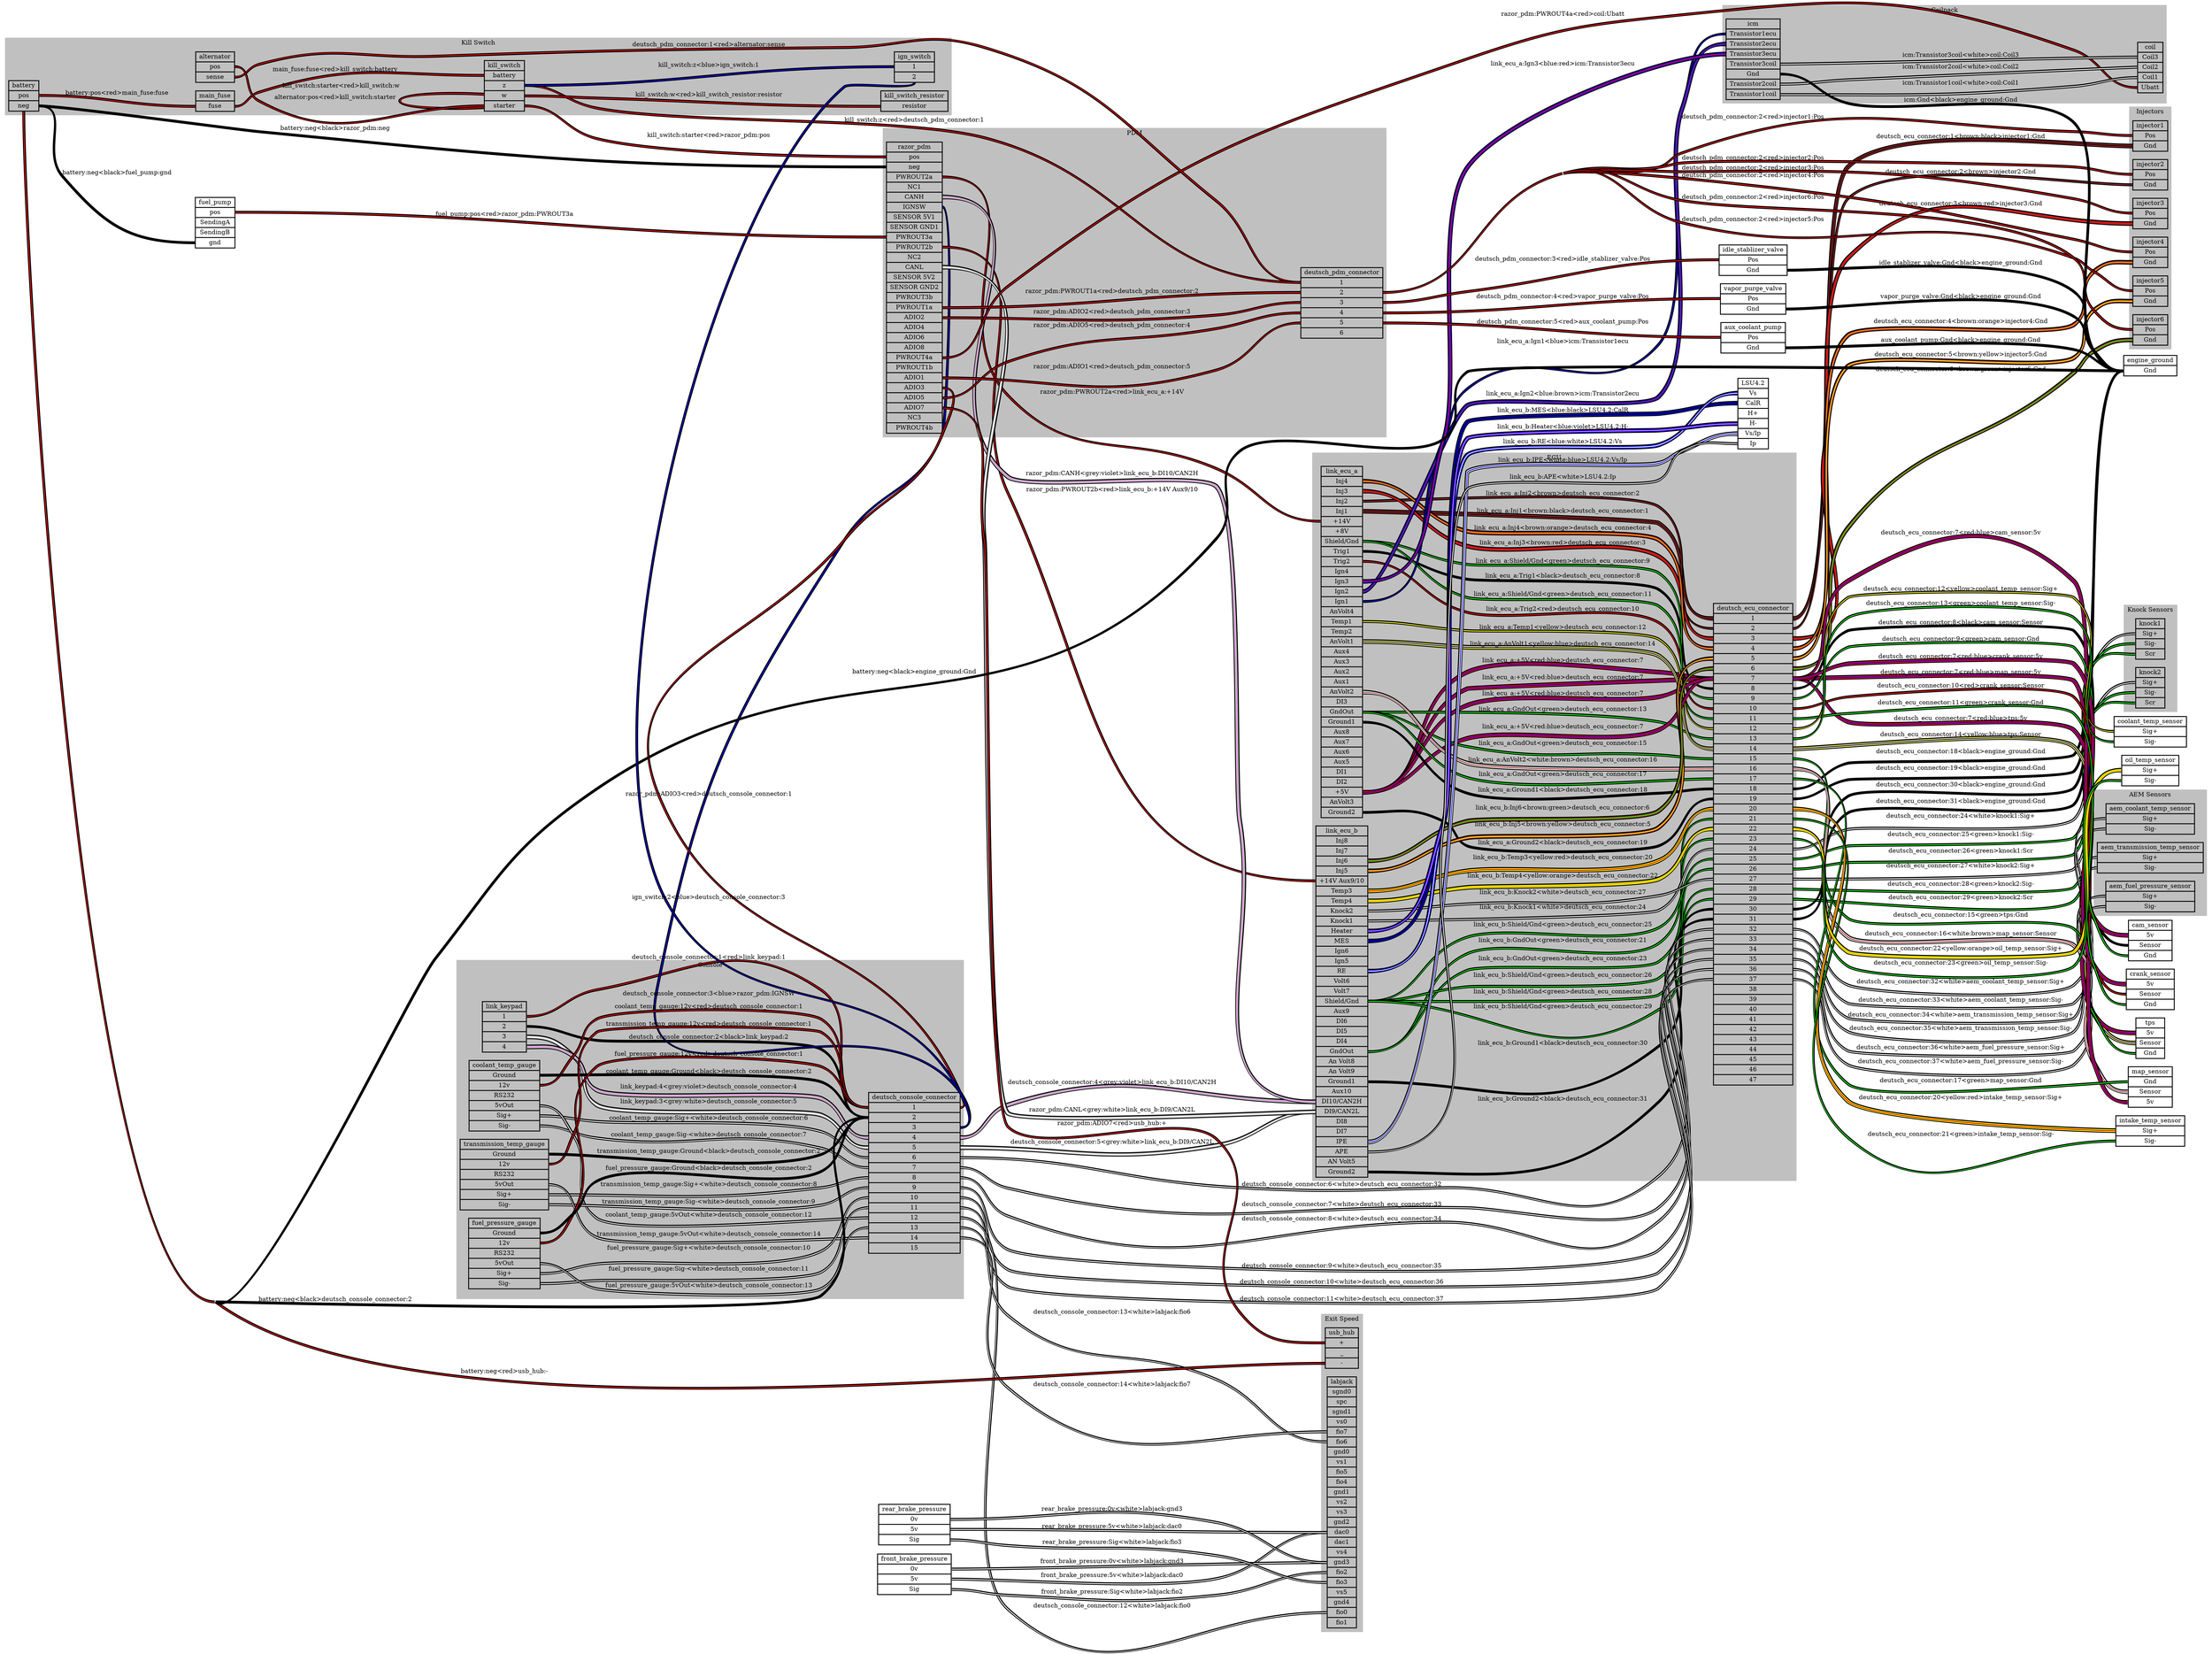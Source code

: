 graph "" {
	graph [bb="0,0,5066,3773.7",
		concentrate=true,
		rankdir=LR,
		ranksep=1.5
	];
	node [label="\N"];
	subgraph cluster_ECU {
		graph [bb="3006.5,1041,4116.5,2710",
			color=grey,
			label=ECU,
			lheight=0.21,
			lp="3561.5,2698.5",
			lwidth=0.47,
			style=filled
		];
		link_ecu_a	[height=11.194,
			label="link_ecu_a | <Inj4> Inj4 | <Inj3> Inj3 | <Inj2> Inj2 | <Inj1> Inj1 | <+14V> +14V | <+8V> +8V | <Shield/Gnd> Shield/Gnd | <Trig1> \
Trig1 | <Trig2> Trig2 | <Ign4> Ign4 | <Ign3> Ign3 | <Ign2> Ign2 | <Ign1> Ign1 | <AnVolt4> AnVolt4 | <Temp1> Temp1 | <Temp2> Temp2 | <\
AnVolt1> AnVolt1 | <Aux4> Aux4 | <Aux3> Aux3 | <Aux2> Aux2 | <Aux1> Aux1 | <AnVolt2> AnVolt2 | <DI3> DI3 | <GndOut> GndOut | <Ground1> \
Ground1 | <Aux8> Aux8 | <Aux7> Aux7 | <Aux6> Aux6 | <Aux5> Aux5 | <DI1> DI1 | <DI2> DI2 | <+5V> +5V | <AnVolt3> AnVolt3 | <Ground2> \
Ground2 ",
			pos="3074,2276",
			rects="3026.5,2655.5,3121.5,2678.5 3026.5,2632.5,3121.5,2655.5 3026.5,2609.5,3121.5,2632.5 3026.5,2586.5,3121.5,2609.5 3026.5,2563.5,3121.5,\
2586.5 3026.5,2540.5,3121.5,2563.5 3026.5,2517.5,3121.5,2540.5 3026.5,2494.5,3121.5,2517.5 3026.5,2471.5,3121.5,2494.5 3026.5,2448.5,\
3121.5,2471.5 3026.5,2425.5,3121.5,2448.5 3026.5,2402.5,3121.5,2425.5 3026.5,2379.5,3121.5,2402.5 3026.5,2356.5,3121.5,2379.5 3026.5,\
2333.5,3121.5,2356.5 3026.5,2310.5,3121.5,2333.5 3026.5,2287.5,3121.5,2310.5 3026.5,2264.5,3121.5,2287.5 3026.5,2241.5,3121.5,2264.5 \
3026.5,2218.5,3121.5,2241.5 3026.5,2195.5,3121.5,2218.5 3026.5,2172.5,3121.5,2195.5 3026.5,2149.5,3121.5,2172.5 3026.5,2126.5,3121.5,\
2149.5 3026.5,2103.5,3121.5,2126.5 3026.5,2080.5,3121.5,2103.5 3026.5,2057.5,3121.5,2080.5 3026.5,2034.5,3121.5,2057.5 3026.5,2011.5,\
3121.5,2034.5 3026.5,1988.5,3121.5,2011.5 3026.5,1965.5,3121.5,1988.5 3026.5,1942.5,3121.5,1965.5 3026.5,1919.5,3121.5,1942.5 3026.5,\
1896.5,3121.5,1919.5 3026.5,1873.5,3121.5,1896.5",
			shape=record,
			style=bold,
			width=1.3194];
		deutsch_ecu_connector	[height=15.347,
			label="deutsch_ecu_connector | <1> 1 | <2> 2 | <3> 3 | <4> 4 | <5> 5 | <6> 6 | <7> 7 | <8> 8 | <9> 9 | <10> 10 | <11> 11 | <12> 12 | <13> \
13 | <14> 14 | <15> 15 | <16> 16 | <17> 17 | <18> 18 | <19> 19 | <20> 20 | <21> 21 | <22> 22 | <23> 23 | <24> 24 | <25> 25 | <26> \
26 | <27> 27 | <28> 28 | <29> 29 | <30> 30 | <31> 31 | <32> 32 | <33> 33 | <34> 34 | <35> 35 | <36> 36 | <37> 37 | <38> 38 | <39> \
39 | <40> 40 | <41> 41 | <42> 42 | <43> 43 | <44> 44 | <45> 45 | <46> 46 | <47> 47 ",
			pos="4017.5,1827",
			rects="3926.5,2356,4108.5,2379 3926.5,2333,4108.5,2356 3926.5,2310,4108.5,2333 3926.5,2287,4108.5,2310 3926.5,2264,4108.5,2287 3926.5,2241,\
4108.5,2264 3926.5,2218,4108.5,2241 3926.5,2195,4108.5,2218 3926.5,2172,4108.5,2195 3926.5,2149,4108.5,2172 3926.5,2126,4108.5,2149 \
3926.5,2103,4108.5,2126 3926.5,2080,4108.5,2103 3926.5,2057,4108.5,2080 3926.5,2034,4108.5,2057 3926.5,2011,4108.5,2034 3926.5,1988,\
4108.5,2011 3926.5,1965,4108.5,1988 3926.5,1942,4108.5,1965 3926.5,1919,4108.5,1942 3926.5,1896,4108.5,1919 3926.5,1873,4108.5,1896 \
3926.5,1850,4108.5,1873 3926.5,1827,4108.5,1850 3926.5,1804,4108.5,1827 3926.5,1781,4108.5,1804 3926.5,1758,4108.5,1781 3926.5,1735,\
4108.5,1758 3926.5,1712,4108.5,1735 3926.5,1689,4108.5,1712 3926.5,1666,4108.5,1689 3926.5,1643,4108.5,1666 3926.5,1620,4108.5,1643 \
3926.5,1597,4108.5,1620 3926.5,1574,4108.5,1597 3926.5,1551,4108.5,1574 3926.5,1528,4108.5,1551 3926.5,1505,4108.5,1528 3926.5,1482,\
4108.5,1505 3926.5,1459,4108.5,1482 3926.5,1436,4108.5,1459 3926.5,1413,4108.5,1436 3926.5,1390,4108.5,1413 3926.5,1367,4108.5,1390 \
3926.5,1344,4108.5,1367 3926.5,1321,4108.5,1344 3926.5,1298,4108.5,1321 3926.5,1275,4108.5,1298",
			shape=record,
			style=bold,
			width=2.5278];
		link_ecu_a:Inj1 -- deutsch_ecu_connector:1	[color="black:brown:black:brown:black",
			label="link_ecu_a:Inj1<brown:black>deutsch_ecu_connector:1",
			labeldistance=0.5,
			labeltooltip="link_ecu_a:Inj1<brown:black>deutsch_ecu_connector:1",
			lp="3581,2567.5",
			penwidth=2.5,
			pos="3123,2575 3229.4,2575 3255.7,2566.1 3362,2560 3410.7,2557.2 3757.8,2561.3 3800,2537 3888.4,2486.2 3823.6,2345 3925.5,2345"];
		link_ecu_a:Inj2 -- deutsch_ecu_connector:2	[color="black:brown:black",
			label="link_ecu_a:Inj2<brown>deutsch_ecu_connector:2",
			labeldistance=0.5,
			labeltooltip="link_ecu_a:Inj2<brown>deutsch_ecu_connector:2",
			lp="3581,2602.5",
			penwidth=2.5,
			pos="3123,2598 3160.6,2598 3768.4,2595.4 3800,2575 3905.5,2507 3800,2322 3925.5,2322"];
		link_ecu_a:Inj3 -- deutsch_ecu_connector:3	[color="black:brown:red:brown:black",
			label="link_ecu_a:Inj3<brown:red>deutsch_ecu_connector:3",
			labeldistance=0.5,
			labeltooltip="link_ecu_a:Inj3<brown:red>deutsch_ecu_connector:3",
			lp="3581,2641.5",
			penwidth=2.5,
			pos="3123,2621 3198.2,2621 3738,2655.6 3800,2613 3923.9,2528 3775.2,2299 3925.5,2299"];
		link_ecu_a:Inj4 -- deutsch_ecu_connector:4	[color="black:brown:orange:brown:black",
			label="link_ecu_a:Inj4<brown:orange>deutsch_ecu_connector:4",
			labeldistance=0.5,
			labeltooltip="link_ecu_a:Inj4<brown:orange>deutsch_ecu_connector:4",
			lp="3581,2525.5",
			penwidth=2.5,
			pos="3123,2644 3243.1,2644 3246.1,2549.4 3362,2518 3409,2505.3 3758.5,2524.5 3800,2499 3896.9,2439.5 3811.8,2276 3925.5,2276"];
		link_ecu_a:Trig1 -- deutsch_ecu_connector:8	[color="black:black:black",
			label="link_ecu_a:Trig1<black>deutsch_ecu_connector:8",
			labeldistance=0.5,
			labeltooltip="link_ecu_a:Trig1<black>deutsch_ecu_connector:8",
			lp="3581,2485.5",
			penwidth=2.5,
			pos="3123,2483 3141.8,2483 3784.4,2471.5 3800,2461 3912.4,2385.9 3790.3,2184 3925.5,2184"];
		link_ecu_a:"+5V" -- deutsch_ecu_connector:7	[color="black:red:blue:red:black",
			label="link_ecu_a:+5V<red:blue>deutsch_ecu_connector:7",
			labeldistance=0.5,
			labeltooltip="link_ecu_a:+5V<red:blue>deutsch_ecu_connector:7",
			lp="3581,2370.5",
			penwidth=2.5,
			pos="3123,1931 3336.2,1931 3177.5,2240.2 3362,2347 3404.1,2371.4 3755.6,2366.8 3800,2347 3876.3,2312.9 3841.9,2207 3925.5,2207"];
		link_ecu_a:"Shield/Gnd" -- deutsch_ecu_connector:9	[color="black:green:black",
			label="link_ecu_a:Shield/Gnd<green>deutsch_ecu_connector:9",
			labeldistance=0.5,
			labeltooltip="link_ecu_a:Shield/Gnd<green>deutsch_ecu_connector:9",
			lp="3581,2449.5",
			penwidth=2.5,
			pos="3123,2506 3233,2506 3253.3,2458.7 3362,2442 3410.1,2434.6 3759.4,2449.8 3800,2423 3907.7,2351.8 3796.4,2161 3925.5,2161"];
		link_ecu_a:Trig2 -- deutsch_ecu_connector:10	[color="black:red:black",
			label="link_ecu_a:Trig2<red>deutsch_ecu_connector:10",
			labeldistance=0.5,
			labeltooltip="link_ecu_a:Trig2<red>deutsch_ecu_connector:10",
			lp="3581,2411.5",
			penwidth=2.5,
			pos="3123,2460 3232.1,2460 3254,2419.2 3362,2404 3410.3,2397.2 3759.1,2408.4 3800,2382 3902.5,2315.9 3803.6,2138 3925.5,2138"];
		link_ecu_a:"+5V" -- deutsch_ecu_connector:7	[color="black:red:blue:red:black",
			label="link_ecu_a:+5V<red:blue>deutsch_ecu_connector:7",
			labeldistance=0.5,
			labeltooltip="link_ecu_a:+5V<red:blue>deutsch_ecu_connector:7",
			lp="3581,2331.5",
			penwidth=2.5,
			pos="3123,1931 3321.8,1931 3187.9,2213.1 3362,2309 3404.6,2332.5 3754.1,2325.3 3800,2309 3867.7,2284.9 3853.6,2207 3925.5,2207"];
		link_ecu_a:"Shield/Gnd" -- deutsch_ecu_connector:11	[color="black:green:black",
			label="link_ecu_a:Shield/Gnd<green>deutsch_ecu_connector:11",
			labeldistance=0.5,
			labeltooltip="link_ecu_a:Shield/Gnd<green>deutsch_ecu_connector:11",
			lp="3581,2183.5",
			penwidth=2.5,
			pos="3123,2506 3304.1,2506 3202.5,2261.8 3362,2176 3404.9,2152.9 3752.1,2165.9 3800,2157 3857.8,2146.3 3866.7,2115 3925.5,2115"];
		link_ecu_a:Temp1 -- deutsch_ecu_connector:12	[color="black:yellow:black",
			label="link_ecu_a:Temp1<yellow>deutsch_ecu_connector:12",
			labeldistance=0.5,
			labeltooltip="link_ecu_a:Temp1<yellow>deutsch_ecu_connector:12",
			lp="3581,2145.5",
			penwidth=2.5,
			pos="3123,2322 3257.1,2322 3236.1,2183.9 3362,2138 3453.5,2104.6 3703.4,2131.4 3800,2119 3856.6,2111.7 3868.4,2092 3925.5,2092"];
		link_ecu_a:GndOut -- deutsch_ecu_connector:13	[color="black:green:black",
			label="link_ecu_a:GndOut<green>deutsch_ecu_connector:13",
			labeldistance=0.5,
			labeltooltip="link_ecu_a:GndOut<green>deutsch_ecu_connector:13",
			lp="3581,2073.5",
			penwidth=2.5,
			pos="3123,2115 3231.4,2115 3254.1,2076.9 3362,2066 3555.7,2046.4 3605.3,2063.7 3800,2066 3855.8,2066.7 3869.7,2069 3925.5,2069"];
		link_ecu_a:AnVolt1 -- deutsch_ecu_connector:14	[color="black:yellow:blue:yellow:black",
			label="link_ecu_a:AnVolt1<yellow:blue>deutsch_ecu_connector:14",
			labeldistance=0.5,
			labeltooltip="link_ecu_a:AnVolt1<yellow:blue>deutsch_ecu_connector:14",
			lp="3581,2107.5",
			penwidth=2.5,
			pos="3123,2276 3254.9,2276 3237.6,2143.9 3362,2100 3453.9,2067.6 3703.8,2096.3 3800,2081 3857.2,2071.9 3867.6,2046 3925.5,2046"];
		link_ecu_a:"+5V" -- deutsch_ecu_connector:7	[color="black:red:blue:red:black",
			label="link_ecu_a:+5V<red:blue>deutsch_ecu_connector:7",
			labeldistance=0.5,
			labeltooltip="link_ecu_a:+5V<red:blue>deutsch_ecu_connector:7",
			lp="3581,1959.5",
			penwidth=2.5,
			pos="3123,1931 3160.6,1931 3768.4,1931.6 3800,1952 3906.2,2020.4 3799.2,2207 3925.5,2207"];
		link_ecu_a:GndOut -- deutsch_ecu_connector:15	[color="black:green:black",
			label="link_ecu_a:GndOut<green>deutsch_ecu_connector:15",
			labeldistance=0.5,
			labeltooltip="link_ecu_a:GndOut<green>deutsch_ecu_connector:15",
			lp="3581,2044.5",
			penwidth=2.5,
			pos="3123,2115 3234.7,2115 3251.9,2055.9 3362,2037 3608.9,1994.6 3675,2023 3925.5,2023"];
		link_ecu_a:AnVolt2 -- deutsch_ecu_connector:16	[color="black:white:brown:white:black",
			label="link_ecu_a:AnVolt2<white:brown>deutsch_ecu_connector:16",
			labeldistance=0.5,
			labeltooltip="link_ecu_a:AnVolt2<white:brown>deutsch_ecu_connector:16",
			lp="3581,2001.5",
			penwidth=2.5,
			pos="3123,2161 3252.6,2161 3238.4,2032.9 3362,1994 3481.5,1956.4 3800.3,2000 3925.5,2000"];
		link_ecu_a:"+5V" -- deutsch_ecu_connector:7	[color="black:red:blue:red:black",
			label="link_ecu_a:+5V<red:blue>deutsch_ecu_connector:7",
			labeldistance=0.5,
			labeltooltip="link_ecu_a:+5V<red:blue>deutsch_ecu_connector:7",
			lp="3581,2288.5",
			penwidth=2.5,
			pos="3123,1931 3307,1931 3198.6,2184.4 3362,2269 3405.2,2291.4 3752.6,2280.1 3800,2269 3860.6,2254.9 3863.3,2207 3925.5,2207"];
		link_ecu_a:GndOut -- deutsch_ecu_connector:17	[color="black:green:black",
			label="link_ecu_a:GndOut<green>deutsch_ecu_connector:17",
			labeldistance=0.5,
			labeltooltip="link_ecu_a:GndOut<green>deutsch_ecu_connector:17",
			lp="3581,1920.5",
			penwidth=2.5,
			pos="3123,2115 3262.1,2115 3231.4,1960.8 3362,1913 3453.4,1879.5 3705.4,1890.3 3800,1913 3860.9,1927.6 3862.9,1977 3925.5,1977"];
		link_ecu_a:Ground1 -- deutsch_ecu_connector:18	[color="black:black:black",
			label="link_ecu_a:Ground1<black>deutsch_ecu_connector:18",
			labeldistance=0.5,
			labeltooltip="link_ecu_a:Ground1<black>deutsch_ecu_connector:18",
			lp="3581,1879.5",
			penwidth=2.5,
			pos="3123,2092 3267.4,2092 3227.5,1924.5 3362,1872 3407.3,1854.3 3753.4,1858.1 3800,1872 3863.9,1891 3858.9,1954 3925.5,1954"];
		link_ecu_a:Ground2 -- deutsch_ecu_connector:19	[color="black:black:black",
			label="link_ecu_a:Ground2<black>deutsch_ecu_connector:19",
			labeldistance=0.5,
			labeltooltip="link_ecu_a:Ground2<black>deutsch_ecu_connector:19",
			lp="3581,1848.5",
			penwidth=2.5,
			pos="3123,1885 3205.8,1885 3228,1885.1 3308,1864 3333.2,1857.3 3336.4,1846.2 3362,1841 3457.4,1821.5 3707.3,1811.2 3800,1841 3865.3,1862 \
3856.9,1931 3925.5,1931"];
		link_ecu_b	[height=11.194,
			label="link_ecu_b | <Inj8> Inj8 | <Inj7> Inj7 | <Inj6> Inj6 | <Inj5> Inj5 | <+14V Aux9/10> +14V Aux9/10 | <Temp3> Temp3 | <Temp4> Temp4 | <\
Knock2> Knock2 | <Knock1> Knock1 | <Heater> Heater | <MES> MES | <Ign6> Ign6 | <Ign5> Ign5 | <RE> RE | <Volt6> Volt6 | <Volt7> Volt7 | <\
Shield/Gnd> Shield/Gnd | <Aux9> Aux9 | <DI6> DI6 | <DI5> DI5 | <DI4> DI4 | <GndOut> GndOut | <An Volt8> An Volt8 | <An Volt9> An \
Volt9 | <Ground1> Ground1 | <Aux10> Aux10 | <DI10/CAN2H> DI10/CAN2H | <DI9/CAN2L> DI9/CAN2L | <DI8> DI8 | <DI7> DI7 | <IPE> IPE | <\
APE> APE | <AN Volt5> AN Volt5 | <Ground2> Ground2 ",
			pos="3074,1452",
			rects="3014.5,1831.5,3133.5,1854.5 3014.5,1808.5,3133.5,1831.5 3014.5,1785.5,3133.5,1808.5 3014.5,1762.5,3133.5,1785.5 3014.5,1739.5,3133.5,\
1762.5 3014.5,1716.5,3133.5,1739.5 3014.5,1693.5,3133.5,1716.5 3014.5,1670.5,3133.5,1693.5 3014.5,1647.5,3133.5,1670.5 3014.5,1624.5,\
3133.5,1647.5 3014.5,1601.5,3133.5,1624.5 3014.5,1578.5,3133.5,1601.5 3014.5,1555.5,3133.5,1578.5 3014.5,1532.5,3133.5,1555.5 3014.5,\
1509.5,3133.5,1532.5 3014.5,1486.5,3133.5,1509.5 3014.5,1463.5,3133.5,1486.5 3014.5,1440.5,3133.5,1463.5 3014.5,1417.5,3133.5,1440.5 \
3014.5,1394.5,3133.5,1417.5 3014.5,1371.5,3133.5,1394.5 3014.5,1348.5,3133.5,1371.5 3014.5,1325.5,3133.5,1348.5 3014.5,1302.5,3133.5,\
1325.5 3014.5,1279.5,3133.5,1302.5 3014.5,1256.5,3133.5,1279.5 3014.5,1233.5,3133.5,1256.5 3014.5,1210.5,3133.5,1233.5 3014.5,1187.5,\
3133.5,1210.5 3014.5,1164.5,3133.5,1187.5 3014.5,1141.5,3133.5,1164.5 3014.5,1118.5,3133.5,1141.5 3014.5,1095.5,3133.5,1118.5 3014.5,\
1072.5,3133.5,1095.5 3014.5,1049.5,3133.5,1072.5",
			shape=record,
			style=bold,
			width=1.6528];
		link_ecu_b:Inj5 -- deutsch_ecu_connector:5	[color="black:brown:yellow:brown:black",
			label="link_ecu_b:Inj5<brown:yellow>deutsch_ecu_connector:5",
			labeldistance=0.5,
			labeltooltip="link_ecu_b:Inj5<brown:yellow>deutsch_ecu_connector:5",
			lp="3581,2225.5",
			penwidth=2.5,
			pos="3135,1751 3226.8,1751 3257.9,1787 3308,1864 3389.3,1988.9 3251,2095.5 3362,2195 3398.3,2227.5 3751.9,2210.1 3800,2218 3857.1,2227.4 \
3867.6,2253 3925.5,2253"];
		link_ecu_b:Inj6 -- deutsch_ecu_connector:6	[color="black:brown:green:brown:black",
			label="link_ecu_b:Inj6<brown:green>deutsch_ecu_connector:6",
			labeldistance=0.5,
			labeltooltip="link_ecu_b:Inj6<brown:green>deutsch_ecu_connector:6",
			lp="3581,2257.5",
			penwidth=2.5,
			pos="3135,1774 3221.7,1774 3257.8,1793.4 3308,1864 3404.1,1999.1 3236.6,2124.6 3362,2233 3409.4,2273.9 3862.9,2230 3925.5,2230"];
		link_ecu_b:Temp3 -- deutsch_ecu_connector:20	[color="black:yellow:red:yellow:black",
			label="link_ecu_b:Temp3<yellow:red>deutsch_ecu_connector:20",
			labeldistance=0.5,
			labeltooltip="link_ecu_b:Temp3<yellow:red>deutsch_ecu_connector:20",
			lp="3581,1807.5",
			penwidth=2.5,
			pos="3135,1705 3240.8,1705 3257.9,1758.1 3362,1777 3457.9,1794.4 3709.5,1763.7 3800,1800 3868.3,1827.4 3851.9,1908 3925.5,1908"];
		link_ecu_b:GndOut -- deutsch_ecu_connector:21	[color="black:green:black",
			label="link_ecu_b:GndOut<green>deutsch_ecu_connector:21",
			labeldistance=0.5,
			labeltooltip="link_ecu_b:GndOut<green>deutsch_ecu_connector:21",
			lp="3581,1655.5",
			penwidth=2.5,
			pos="3135,1337 3298,1337 3217.3,1550 3362,1625 3448.5,1669.8 3717.8,1595.6 3800,1648 3900.5,1712.1 3806.3,1885 3925.5,1885"];
		link_ecu_b:Temp4 -- deutsch_ecu_connector:22	[color="black:yellow:orange:yellow:black",
			label="link_ecu_b:Temp4<yellow:orange>deutsch_ecu_connector:22",
			labeldistance=0.5,
			labeltooltip="link_ecu_b:Temp4<yellow:orange>deutsch_ecu_connector:22",
			lp="3581,1765.5",
			penwidth=2.5,
			pos="3135,1682 3239,1682 3259.1,1724 3362,1739 3458.4,1753 3709.1,1723 3800,1758 3867.6,1784 3853.1,1862 3925.5,1862"];
		link_ecu_b:GndOut -- deutsch_ecu_connector:23	[color="black:green:black",
			label="link_ecu_b:GndOut<green>deutsch_ecu_connector:23",
			labeldistance=0.5,
			labeltooltip="link_ecu_b:GndOut<green>deutsch_ecu_connector:23",
			lp="3581,1613.5",
			penwidth=2.5,
			pos="3135,1337 3285.1,1337 3226.1,1523.3 3362,1587 3406.1,1607.7 3758.7,1580.1 3800,1606 3899.7,1668.5 3807.9,1839 3925.5,1839"];
		link_ecu_b:Knock1 -- deutsch_ecu_connector:24	[color="black:white:black",
			label="link_ecu_b:Knock1<white>deutsch_ecu_connector:24",
			labeldistance=0.5,
			labeltooltip="link_ecu_b:Knock1<white>deutsch_ecu_connector:24",
			lp="3581,1727.5",
			penwidth=2.5,
			pos="3135,1636 3239.9,1636 3258.4,1684.2 3362,1701 3458.2,1716.6 3708.3,1687 3800,1720 3865.8,1743.7 3855.5,1815 3925.5,1815"];
		link_ecu_b:"Shield/Gnd" -- deutsch_ecu_connector:25	[color="black:green:black",
			label="link_ecu_b:Shield/Gnd<green>deutsch_ecu_connector:25",
			labeldistance=0.5,
			labeltooltip="link_ecu_b:Shield/Gnd<green>deutsch_ecu_connector:25",
			lp="3581,1689.5",
			penwidth=2.5,
			pos="3135,1452 3272.7,1452 3234.9,1609.9 3362,1663 3451.9,1700.6 3709.6,1645.7 3800,1682 3868.8,1709.6 3851.3,1792 3925.5,1792"];
		link_ecu_b:"Shield/Gnd" -- deutsch_ecu_connector:26	[color="black:green:black",
			label="link_ecu_b:Shield/Gnd<green>deutsch_ecu_connector:26",
			labeldistance=0.5,
			labeltooltip="link_ecu_b:Shield/Gnd<green>deutsch_ecu_connector:26",
			lp="3581,1541.5",
			penwidth=2.5,
			pos="3135,1452 3239,1452 3259.2,1493.3 3362,1509 3410.2,1516.4 3758.9,1507.8 3800,1534 3899.8,1597.8 3807.1,1769 3925.5,1769"];
		link_ecu_b:Knock2 -- deutsch_ecu_connector:27	[color="black:white:black",
			label="link_ecu_b:Knock2<white>deutsch_ecu_connector:27",
			labeldistance=0.5,
			labeltooltip="link_ecu_b:Knock2<white>deutsch_ecu_connector:27",
			lp="3581,1575.5",
			penwidth=2.5,
			pos="3135,1659 3243.7,1659 3255.3,1588.6 3362,1568 3409.8,1558.8 3756.8,1545.6 3800,1568 3885.9,1612.6 3828.7,1746 3925.5,1746"];
		link_ecu_b:"Shield/Gnd" -- deutsch_ecu_connector:28	[color="black:green:black",
			label="link_ecu_b:Shield/Gnd<green>deutsch_ecu_connector:28",
			labeldistance=0.5,
			labeltooltip="link_ecu_b:Shield/Gnd<green>deutsch_ecu_connector:28",
			lp="3581,1497.5",
			penwidth=2.5,
			pos="3135,1452 3236.2,1452 3261,1463.7 3362,1470 3410.6,1473 3758.8,1464.1 3800,1490 3899.6,1552.6 3807.9,1723 3925.5,1723"];
		link_ecu_b:"Shield/Gnd" -- deutsch_ecu_connector:29	[color="black:green:black",
			label="link_ecu_b:Shield/Gnd<green>deutsch_ecu_connector:29",
			labeldistance=0.5,
			labeltooltip="link_ecu_b:Shield/Gnd<green>deutsch_ecu_connector:29",
			lp="3581,1458.5",
			penwidth=2.5,
			pos="3135,1452 3430.6,1452 3548.3,1296 3800,1451 3905.5,1516 3801.6,1700 3925.5,1700"];
		link_ecu_b:Ground1 -- deutsch_ecu_connector:30	[color="black:black:black",
			label="link_ecu_b:Ground1<black>deutsch_ecu_connector:30",
			labeldistance=0.5,
			labeltooltip="link_ecu_b:Ground1<black>deutsch_ecu_connector:30",
			lp="3581,1370.5",
			penwidth=2.5,
			pos="3135,1268 3433.6,1268 3565.3,1178.5 3800,1363 3918.2,1455.9 3775.2,1677 3925.5,1677"];
		link_ecu_b:Ground2 -- deutsch_ecu_connector:31	[color="black:black:black",
			label="link_ecu_b:Ground2<black>deutsch_ecu_connector:31",
			labeldistance=0.5,
			labeltooltip="link_ecu_b:Ground2<black>deutsch_ecu_connector:31",
			lp="3581,1234.5",
			penwidth=2.5,
			pos="3135,1061 3439.6,1061 3580.2,1016.1 3800,1227 3942.7,1364 3727.7,1654 3925.5,1654"];
	}
	subgraph cluster_Console {
		graph [bb="1043.5,697,2206.5,1453",
			color=grey,
			label=Console,
			lheight=0.21,
			lp="1625,1441.5",
			lwidth=0.79,
			style=filled
		];
		link_keypad	[height=1.6111,
			label="link_keypad | <1> 1 | <2> 2 | <3> 3 | <4> 4 ",
			pos="1153,1364",
			rects="1102.5,1398.5,1203.5,1421.5 1102.5,1375.5,1203.5,1398.5 1102.5,1352.5,1203.5,1375.5 1102.5,1329.5,1203.5,1352.5 1102.5,1306.5,1203.5,\
1329.5",
			shape=record,
			style=bold,
			width=1.4028];
		deutsch_console_connector	[height=5.125,
			label="deutsch_console_connector | <1> 1 | <2> 2 | <3> 3 | <4> 4 | <5> 5 | <6> 6 | <7> 7 | <8> 8 | <9> 9 | <10> 10 | <11> 11 | <12> 12 | <\
13> 13 | <14> 14 | <15> 15 ",
			pos="2093.5,1024",
			rects="1988.5,1185,2198.5,1208 1988.5,1162,2198.5,1185 1988.5,1139,2198.5,1162 1988.5,1116,2198.5,1139 1988.5,1093,2198.5,1116 1988.5,1070,\
2198.5,1093 1988.5,1047,2198.5,1070 1988.5,1024,2198.5,1047 1988.5,1001,2198.5,1024 1988.5,978,2198.5,1001 1988.5,955,2198.5,978 \
1988.5,932,2198.5,955 1988.5,909,2198.5,932 1988.5,886,2198.5,909 1988.5,863,2198.5,886 1988.5,840,2198.5,863",
			shape=record,
			style=bold,
			width=2.9167];
		link_keypad:3 -- deutsch_console_connector:5	[color="black:grey:white:grey:black",
			label="link_keypad:3<grey:white>deutsch_console_connector:5",
			labeldistance=0.5,
			labeltooltip="link_keypad:3<grey:white>deutsch_console_connector:5",
			lp="1622,1297.5",
			penwidth=2.5,
			pos="1205,1341 1279.6,1341 1291.5,1302.8 1365,1290 1421.3,1280.2 1830.1,1300.5 1879,1271 1961.9,1220.9 1890.6,1082 1987.5,1082"];
		link_keypad:4 -- deutsch_console_connector:4	[color="black:grey:violet:grey:black",
			label="link_keypad:4<grey:violet>deutsch_console_connector:4",
			labeldistance=0.5,
			labeltooltip="link_keypad:4<grey:violet>deutsch_console_connector:4",
			lp="1622,1259.5",
			penwidth=2.5,
			pos="1205,1318 1253,1318 1267.7,1317.7 1311,1297 1339.2,1283.5 1335.8,1263.2 1365,1252 1471.7,1211.1 1776.2,1283 1879,1233 1946.1,1200.4 \
1912.9,1105 1987.5,1105"];
		deutsch_console_connector:2 -- link_keypad:2	[color="black:black:black",
			label="deutsch_console_connector:2<black>link_keypad:2",
			labeldistance=0.5,
			labeltooltip="deutsch_console_connector:2<black>link_keypad:2",
			lp="1622,1375.5",
			penwidth=2.5,
			pos="1987.5,1151 1889.5,1151 1962.9,1292.3 1879,1343 1814.9,1381.8 1279.9,1364 1205,1364"];
		deutsch_console_connector:1 -- link_keypad:1	[color="black:red:black",
			label="deutsch_console_connector:1<red>link_keypad:1",
			labeldistance=0.5,
			labeltooltip="deutsch_console_connector:1<red>link_keypad:1",
			lp="1622,1427.5",
			penwidth=2.5,
			pos="1987.5,1174 1882.1,1174 1968.9,1329.9 1879,1385 1751.3,1463.2 1354.8,1387 1205,1387"];
		coolant_temp_gauge	[height=2.25,
			label="coolant_temp_gauge | <Ground> Ground | <12v> 12v | <RS232> RS232 | <5vOut> 5vOut | <Sig+> Sig+ | <Sig-> Sig- ",
			pos="1153,1207",
			rects="1072,1264.5,1234,1287.5 1072,1241.5,1234,1264.5 1072,1218.5,1234,1241.5 1072,1195.5,1234,1218.5 1072,1172.5,1234,1195.5 1072,1149.5,\
1234,1172.5 1072,1126.5,1234,1149.5",
			shape=record,
			style=bold,
			width=2.25];
		coolant_temp_gauge:"Sig-" -- deutsch_console_connector:7	[color="black:white:black",
			label="coolant_temp_gauge:Sig-<white>deutsch_console_connector:7",
			labeldistance=0.5,
			labeltooltip="coolant_temp_gauge:Sig-<white>deutsch_console_connector:7",
			lp="1622,1069.5",
			penwidth=2.5,
			pos="1235,1138 1270,1138 1280.8,1134.8 1311,1117 1340.5,1099.6 1333.7,1075.9 1365,1062 1369,1060.2 1983.2,1036 1987.5,1036"];
		coolant_temp_gauge:"12v" -- deutsch_console_connector:1	[color="black:red:black",
			label="coolant_temp_gauge:12v<red>deutsch_console_connector:1",
			labeldistance=0.5,
			labeltooltip="coolant_temp_gauge:12v<red>deutsch_console_connector:1",
			lp="1622,1331.5",
			penwidth=2.5,
			pos="1235,1230 1302.6,1230 1299.9,1290.8 1365,1309 1420,1324.4 1827.5,1333.7 1879,1309 1948.4,1275.7 1910.5,1174 1987.5,1174"];
		coolant_temp_gauge:Ground -- deutsch_console_connector:2	[color="black:black:black",
			label="coolant_temp_gauge:Ground<black>deutsch_console_connector:2",
			labeldistance=0.5,
			labeltooltip="coolant_temp_gauge:Ground<black>deutsch_console_connector:2",
			lp="1622,1225.5",
			penwidth=2.5,
			pos="1235,1253 1294.8,1253 1305.9,1227.2 1365,1218 1591,1183 1655.6,1243.8 1879,1195 1929.8,1183.9 1935.5,1151 1987.5,1151"];
		coolant_temp_gauge:"Sig+" -- deutsch_console_connector:6	[color="black:white:black",
			label="coolant_temp_gauge:Sig+<white>deutsch_console_connector:6",
			labeldistance=0.5,
			labeltooltip="coolant_temp_gauge:Sig+<white>deutsch_console_connector:6",
			lp="1622,1176.5",
			penwidth=2.5,
			pos="1235,1161 1306.6,1161 1812.3,1182.9 1879,1157 1939.6,1133.5 1922.5,1059 1987.5,1059"];
		coolant_temp_gauge:"5vOut" -- deutsch_console_connector:12	[color="black:white:black",
			label="coolant_temp_gauge:5vOut<white>deutsch_console_connector:12",
			labeldistance=0.5,
			labeltooltip="coolant_temp_gauge:5vOut<white>deutsch_console_connector:12",
			lp="1622,879.5",
			penwidth=2.5,
			pos="1235,1184 1370.3,1184 1323.7,905.15 1365,872 1409.5,836.23 1823.1,860.19 1879,872 1930.6,882.9 1934.8,920 1987.5,920"];
		transmission_temp_gauge	[height=2.25,
			label="transmission_temp_gauge | <Ground> Ground | <12v> 12v | <RS232> RS232 | <5vOut> 5vOut | <Sig+> Sig+ | <Sig-> Sig- ",
			pos="1153,1027",
			rects="1051.5,1084.5,1254.5,1107.5 1051.5,1061.5,1254.5,1084.5 1051.5,1038.5,1254.5,1061.5 1051.5,1015.5,1254.5,1038.5 1051.5,992.5,1254.5,\
1015.5 1051.5,969.5,1254.5,992.5 1051.5,946.5,1254.5,969.5",
			shape=record,
			style=bold,
			width=2.8194];
		transmission_temp_gauge:"Sig+" -- deutsch_console_connector:8	[color="black:white:black",
			label="transmission_temp_gauge:Sig+<white>deutsch_console_connector:8",
			labeldistance=0.5,
			labeltooltip="transmission_temp_gauge:Sig+<white>deutsch_console_connector:8",
			lp="1622,1028.5",
			penwidth=2.5,
			pos="1256,981 1305.6,981 1315.7,999.36 1365,1005 1639.9,1036.5 1710.8,1012 1987.5,1012"];
		transmission_temp_gauge:"12v" -- deutsch_console_connector:1	[color="black:red:black",
			label="transmission_temp_gauge:12v<red>deutsch_console_connector:1",
			labeldistance=0.5,
			labeltooltip="transmission_temp_gauge:12v<red>deutsch_console_connector:1",
			lp="1622,1149.5",
			penwidth=2.5,
			pos="1256,1050 1313.3,1050 1310.3,1101.8 1365,1119 1474.1,1153.3 1766.2,1123.1 1879,1142 1928.6,1150.3 1937.2,1174 1987.5,1174"];
		transmission_temp_gauge:Ground -- deutsch_console_connector:2	[color="black:black:black",
			label="transmission_temp_gauge:Ground<black>deutsch_console_connector:2",
			labeldistance=0.5,
			labeltooltip="transmission_temp_gauge:Ground<black>deutsch_console_connector:2",
			lp="1622,1107.5",
			penwidth=2.5,
			pos="1256,1073 1304.6,1073 1316.5,1078.3 1365,1081 1479.1,1087.3 1767.9,1073 1879,1100 1930.8,1112.6 1934.2,1151 1987.5,1151"];
		transmission_temp_gauge:"Sig-" -- deutsch_console_connector:9	[color="black:white:black",
			label="transmission_temp_gauge:Sig-<white>deutsch_console_connector:9",
			labeldistance=0.5,
			labeltooltip="transmission_temp_gauge:Sig-<white>deutsch_console_connector:9",
			lp="1622,992.5",
			penwidth=2.5,
			pos="1256,958 1304.6,958 1316.5,964.14 1365,967 1399.5,969.04 1952.9,989 1987.5,989"];
		transmission_temp_gauge:"5vOut" -- deutsch_console_connector:14	[color="black:white:black",
			label="transmission_temp_gauge:5vOut<white>deutsch_console_connector:14",
			labeldistance=0.5,
			labeltooltip="transmission_temp_gauge:5vOut<white>deutsch_console_connector:14",
			lp="1622,769.5",
			penwidth=2.5,
			pos="1256,1004 1294.5,1004 1292.8,970.93 1311,937 1349.5,865.31 1299.5,810.33 1365,762 1411,728.09 1826.4,739.73 1879,762 1942.8,789.03 \
1918.2,874 1987.5,874"];
		fuel_pressure_gauge	[height=2.25,
			label="fuel_pressure_gauge | <Ground> Ground | <12v> 12v | <RS232> RS232 | <5vOut> 5vOut | <Sig+> Sig+ | <Sig-> Sig- ",
			pos="1153,847",
			rects="1071,904.5,1235,927.5 1071,881.5,1235,904.5 1071,858.5,1235,881.5 1071,835.5,1235,858.5 1071,812.5,1235,835.5 1071,789.5,1235,812.5 \
1071,766.5,1235,789.5",
			shape=record,
			style=bold,
			width=2.2778];
		fuel_pressure_gauge:"Sig+" -- deutsch_console_connector:10	[color="black:white:black",
			label="fuel_pressure_gauge:Sig+<white>deutsch_console_connector:10",
			labeldistance=0.5,
			labeltooltip="fuel_pressure_gauge:Sig+<white>deutsch_console_connector:10",
			lp="1622,845.5",
			penwidth=2.5,
			pos="1236,801 1293.7,801 1307.5,810.6 1365,815 1422,819.36 1827.7,812.82 1879,838 1946,870.85 1912.9,966 1987.5,966"];
		fuel_pressure_gauge:"12v" -- deutsch_console_connector:1	[color="black:red:black",
			label="fuel_pressure_gauge:12v<red>deutsch_console_connector:1",
			labeldistance=0.5,
			labeltooltip="fuel_pressure_gauge:12v<red>deutsch_console_connector:1",
			lp="1622,921.5",
			penwidth=2.5,
			pos="1236,870 1294.1,870 1307.2,885.02 1365,891 1421.9,896.88 1832.1,881.25 1879,914 1981.6,985.74 1862.3,1174 1987.5,1174"];
		fuel_pressure_gauge:Ground -- deutsch_console_connector:2	[color="black:black:black",
			label="fuel_pressure_gauge:Ground<black>deutsch_console_connector:2",
			labeldistance=0.5,
			labeltooltip="fuel_pressure_gauge:Ground<black>deutsch_console_connector:2",
			lp="1622,955.5",
			penwidth=2.5,
			pos="1236,893 1295.5,893 1306.2,919.84 1365,929 1421.5,937.8 1830.5,917.72 1879,948 1965.8,1002.2 1885.2,1151 1987.5,1151"];
		fuel_pressure_gauge:"Sig-" -- deutsch_console_connector:11	[color="black:white:black",
			label="fuel_pressure_gauge:Sig-<white>deutsch_console_connector:11",
			labeldistance=0.5,
			labeltooltip="fuel_pressure_gauge:Sig-<white>deutsch_console_connector:11",
			lp="1622,803.5",
			penwidth=2.5,
			pos="1236,778 1271.7,778 1847.3,779.45 1879,796 1951,833.6 1906.3,943 1987.5,943"];
		fuel_pressure_gauge:"5vOut" -- deutsch_console_connector:13	[color="black:white:black",
			label="fuel_pressure_gauge:5vOut<white>deutsch_console_connector:13",
			labeldistance=0.5,
			labeltooltip="fuel_pressure_gauge:5vOut<white>deutsch_console_connector:13",
			lp="1622,728.5",
			penwidth=2.5,
			pos="1236,824 1309.4,824 1295.8,745.25 1365,721 1472.8,683.24 1779.3,665.32 1879,721 1959.2,765.79 1895.6,897 1987.5,897"];
	}
	subgraph cluster_PDM {
		graph [bb="2021.5,2746,3176,3453",
			color=grey,
			label=PDM,
			lheight=0.21,
			lp="2598.8,3441.5",
			lwidth=0.50,
			style=filled
		];
		razor_pdm	[height=9.2778,
			label="razor_pdm | <pos> pos | <neg> neg | <PWROUT2a> PWROUT2a | <NC1> NC1 | <CANH> CANH | <IGNSW> IGNSW | <SENSOR 5V1> SENSOR 5V1 | <SENSOR \
GND1> SENSOR GND1 | <PWROUT3a> PWROUT3a | <PWROUT2b> PWROUT2b | <NC2> NC2 | <CANL> CANL | <SENSOR 5V2> SENSOR 5V2 | <SENSOR GND2> \
SENSOR GND2 | <PWROUT3b> PWROUT3b | <PWROUT1a> PWROUT1a | <ADIO2> ADIO2 | <ADIO4> ADIO4 | <ADIO6> ADIO6 | <ADIO8> ADIO8 | <PWROUT4a> \
PWROUT4a | <PWROUT1b> PWROUT1b | <ADIO1> ADIO1 | <ADIO3> ADIO3 | <ADIO5> ADIO5 | <ADIO7> ADIO7 | <NC3> NC3 | <PWROUT4b> PWROUT4b ",
			pos="2093.5,3088",
			rects="2029.5,3398.5,2157.5,3421.5 2029.5,3375.5,2157.5,3398.5 2029.5,3352.5,2157.5,3375.5 2029.5,3329.5,2157.5,3352.5 2029.5,3306.5,2157.5,\
3329.5 2029.5,3283.5,2157.5,3306.5 2029.5,3260.5,2157.5,3283.5 2029.5,3237.5,2157.5,3260.5 2029.5,3214.5,2157.5,3237.5 2029.5,3191.5,\
2157.5,3214.5 2029.5,3168.5,2157.5,3191.5 2029.5,3145.5,2157.5,3168.5 2029.5,3122.5,2157.5,3145.5 2029.5,3099.5,2157.5,3122.5 2029.5,\
3076.5,2157.5,3099.5 2029.5,3053.5,2157.5,3076.5 2029.5,3030.5,2157.5,3053.5 2029.5,3007.5,2157.5,3030.5 2029.5,2984.5,2157.5,3007.5 \
2029.5,2961.5,2157.5,2984.5 2029.5,2938.5,2157.5,2961.5 2029.5,2915.5,2157.5,2938.5 2029.5,2892.5,2157.5,2915.5 2029.5,2869.5,2157.5,\
2892.5 2029.5,2846.5,2157.5,2869.5 2029.5,2823.5,2157.5,2846.5 2029.5,2800.5,2157.5,2823.5 2029.5,2777.5,2157.5,2800.5 2029.5,2754.5,\
2157.5,2777.5",
			shape=record,
			style=bold,
			width=1.7778];
		deutsch_pdm_connector	[height=2.25,
			label="deutsch_pdm_connector | <1> 1 | <2> 2 | <3> 3 | <4> 4 | <5> 5 | <6> 6 ",
			pos="3074,3082",
			rects="2980,3139.5,3168,3162.5 2980,3116.5,3168,3139.5 2980,3093.5,3168,3116.5 2980,3070.5,3168,3093.5 2980,3047.5,3168,3070.5 2980,3024.5,\
3168,3047.5 2980,3001.5,3168,3024.5",
			shape=record,
			style=bold,
			width=2.6111];
		razor_pdm:PWROUT1a -- deutsch_pdm_connector:2	[color="black:red:black",
			label="razor_pdm:PWROUT1a<red>deutsch_pdm_connector:2",
			labeldistance=0.5,
			labeltooltip="razor_pdm:PWROUT1a<red>deutsch_pdm_connector:2",
			lp="2547,3098.5",
			penwidth=2.5,
			pos="2158.5,3042 2249.9,3042 2887.6,3105 2979,3105"];
		razor_pdm:ADIO2 -- deutsch_pdm_connector:3	[color="black:red:black",
			label="razor_pdm:ADIO2<red>deutsch_pdm_connector:3",
			labeldistance=0.5,
			labeltooltip="razor_pdm:ADIO2<red>deutsch_pdm_connector:3",
			lp="2547,3040.5",
			penwidth=2.5,
			pos="2158.5,3019 2437.5,3019 2509.6,2995.3 2786,3033 2873.7,3045 2890.5,3082 2979,3082"];
		razor_pdm:ADIO5 -- deutsch_pdm_connector:4	[color="black:red:black",
			label="razor_pdm:ADIO5<red>deutsch_pdm_connector:4",
			labeldistance=0.5,
			labeltooltip="razor_pdm:ADIO5<red>deutsch_pdm_connector:4",
			lp="2547,2913.5",
			penwidth=2.5,
			pos="2158.5,2835 2439.2,2835 2526.6,2798.9 2786,2906 2887.2,2947.8 2869.5,3059 2979,3059"];
		razor_pdm:ADIO1 -- deutsch_pdm_connector:5	[color="black:red:black",
			label="razor_pdm:ADIO1<red>deutsch_pdm_connector:5",
			labeldistance=0.5,
			labeltooltip="razor_pdm:ADIO1<red>deutsch_pdm_connector:5",
			lp="2547,2999.5",
			penwidth=2.5,
			pos="2158.5,2881 2227.3,2881 2240.7,2907 2308,2921 2518.3,2964.6 2574.9,2952.3 2786,2992 2872.5,3008.3 2891,3036 2979,3036"];
	}
	subgraph "cluster_Kill Switch" {
		graph [bb="8,3484,2178.5,3658",
			color=grey,
			label="Kill Switch",
			lheight=0.21,
			lp="1093.2,3646.5",
			lwidth=1.08,
			style=filled
		];
		battery	[height=0.97222,
			label="battery | <pos> pos | <neg> neg ",
			pos="50.5,3527",
			rects="16,3538.5,85,3561.5 16,3515.5,85,3538.5 16,3492.5,85,3515.5",
			shape=record,
			style=bold,
			width=0.95833];
		main_fuse	[height=0.65278,
			label="main_fuse | <fuse> fuse ",
			pos="489.5,3515",
			rects="445,3515,534,3538 445,3492,534,3515",
			shape=record,
			style=bold,
			width=1.2361];
		battery:pos -- main_fuse:fuse	[color="black:red:black",
			label="battery:pos<red>main_fuse:fuse",
			labeldistance=0.5,
			labeltooltip="battery:pos<red>main_fuse:fuse",
			lp="264.5,3532.5",
			penwidth=2.5,
			pos="85,3527 244.91,3527 284.09,3503 444,3503"];
		kill_switch	[height=1.6111,
			label="kill_switch | <battery> battery | <z> z | <w> w | <starter> starter ",
			pos="1153,3550",
			rects="1107,3584.5,1199,3607.5 1107,3561.5,1199,3584.5 1107,3538.5,1199,3561.5 1107,3515.5,1199,3538.5 1107,3492.5,1199,3515.5",
			shape=record,
			style=bold,
			width=1.2778];
		main_fuse:fuse -- kill_switch:battery	[color="black:red:black",
			label="main_fuse:fuse<red>kill_switch:battery",
			labeldistance=0.5,
			labeltooltip="main_fuse:fuse<red>kill_switch:battery",
			lp="765,3540.5",
			penwidth=2.5,
			pos="535,3503 715.94,3503 762.26,3504.9 941,3533 1015.5,3544.7 1030.5,3573 1106,3573"];
		kill_switch:starter -- kill_switch:w	[color="black:red:black",
			label="kill_switch:starter<red>kill_switch:w",
			labeldistance=0.5,
			labeltooltip="kill_switch:starter<red>kill_switch:w",
			lp="778.5,3550",
			penwidth=2.5,
			pos="1106.8,3500.3 1023.5,3495.6 913,3498.5 913,3515.5 913,3532.5 1023.5,3535.4 1106.8,3530.7"];
		kill_switch_resistor	[height=0.65278,
			label="kill_switch_resistor | <resistor> resistor ",
			pos="2093.5,3515",
			rects="2016.5,3515,2170.5,3538 2016.5,3492,2170.5,3515",
			shape=record,
			style=bold,
			width=2.1389];
		kill_switch:w -- kill_switch_resistor:resistor	[color="black:red:black",
			label="kill_switch:w<red>kill_switch_resistor:resistor",
			labeldistance=0.5,
			labeltooltip="kill_switch:w<red>kill_switch_resistor:resistor",
			lp="1622,3528.5",
			penwidth=2.5,
			pos="1200,3527 1273.4,3527 1291.7,3523.3 1365,3521 1654.1,3511.7 1726.3,3503 2015.5,3503"];
		ign_switch	[height=0.97222,
			label="ign_switch | <1> 1 | <2> 2 ",
			pos="2093.5,3592",
			rects="2047.5,3603.5,2139.5,3626.5 2047.5,3580.5,2139.5,3603.5 2047.5,3557.5,2139.5,3580.5",
			shape=record,
			style=bold,
			width=1.2778];
		kill_switch:z -- ign_switch:1	[color="black:blue:black",
			label="kill_switch:z<blue>ign_switch:1",
			labeldistance=0.5,
			labeltooltip="kill_switch:z<blue>ign_switch:1",
			lp="1622,3595.5",
			penwidth=2.5,
			pos="1200,3550 1576.7,3550 1669.8,3592 2046.5,3592"];
		alternator	[height=0.97222,
			label="alternator | <pos> pos | <sense> sense ",
			pos="489.5,3592",
			rects="445,3603.5,534,3626.5 445,3580.5,534,3603.5 445,3557.5,534,3580.5",
			shape=record,
			style=bold,
			width=1.2361];
		alternator:pos -- kill_switch:starter	[color="black:red:black",
			label="alternator:pos<red>kill_switch:starter",
			labeldistance=0.5,
			labeltooltip="alternator:pos<red>kill_switch:starter",
			lp="765,3598.5",
			penwidth=2.5,
			pos="535,3592 716.5,3592 762.57,3581.3 941,3548 1015.6,3534.1 1030.1,3504 1106,3504"];
	}
	subgraph "cluster_Knock Sensors" {
		graph [bb="4868,2002,4990,2245",
			color=grey,
			label="Knock Sensors",
			lheight=0.21,
			lp="4929,2233.5",
			lwidth=1.47,
			style=filled
		];
		knock1	[height=1.2917,
			label="knock1 | <Sig+> Sig+ | <Sig-> Sig- | <Scr> Scr ",
			pos="4928.5,2167",
			rects="4895,2190,4962,2213 4895,2167,4962,2190 4895,2144,4962,2167 4895,2121,4962,2144",
			shape=record,
			style=bold,
			width=0.93056];
		knock2	[height=1.2917,
			label="knock2 | <Sig+> Sig+ | <Sig-> Sig- | <Scr> Scr ",
			pos="4928.5,2056",
			rects="4895,2079,4962,2102 4895,2056,4962,2079 4895,2033,4962,2056 4895,2010,4962,2033",
			shape=record,
			style=bold,
			width=0.93056];
	}
	subgraph cluster_Injectors {
		graph [bb="4880.5,2973,4976.5,3522",
			color=grey,
			label=Injectors,
			lheight=0.21,
			lp="4928.5,3510.5",
			lwidth=0.89,
			style=filled
		];
		injector1	[height=0.97222,
			label="injector1 | <Pos> Pos | <Gnd> Gnd ",
			pos="4928.5,3456",
			rects="4888.5,3467.5,4968.5,3490.5 4888.5,3444.5,4968.5,3467.5 4888.5,3421.5,4968.5,3444.5",
			shape=record,
			style=bold,
			width=1.1111];
		injector2	[height=0.97222,
			label="injector2 | <Pos> Pos | <Gnd> Gnd ",
			pos="4928.5,3368",
			rects="4888.5,3379.5,4968.5,3402.5 4888.5,3356.5,4968.5,3379.5 4888.5,3333.5,4968.5,3356.5",
			shape=record,
			style=bold,
			width=1.1111];
		injector3	[height=0.97222,
			label="injector3 | <Pos> Pos | <Gnd> Gnd ",
			pos="4928.5,3016",
			rects="4888.5,3027.5,4968.5,3050.5 4888.5,3004.5,4968.5,3027.5 4888.5,2981.5,4968.5,3004.5",
			shape=record,
			style=bold,
			width=1.1111];
		injector4	[height=0.97222,
			label="injector4 | <Pos> Pos | <Gnd> Gnd ",
			pos="4928.5,3192",
			rects="4888.5,3203.5,4968.5,3226.5 4888.5,3180.5,4968.5,3203.5 4888.5,3157.5,4968.5,3180.5",
			shape=record,
			style=bold,
			width=1.1111];
		injector5	[height=0.97222,
			label="injector5 | <Pos> Pos | <Gnd> Gnd ",
			pos="4928.5,3280",
			rects="4888.5,3291.5,4968.5,3314.5 4888.5,3268.5,4968.5,3291.5 4888.5,3245.5,4968.5,3268.5",
			shape=record,
			style=bold,
			width=1.1111];
		injector6	[height=0.97222,
			label="injector6 | <Pos> Pos | <Gnd> Gnd ",
			pos="4928.5,3104",
			rects="4888.5,3115.5,4968.5,3138.5 4888.5,3092.5,4968.5,3115.5 4888.5,3069.5,4968.5,3092.5",
			shape=record,
			style=bold,
			width=1.1111];
	}
	subgraph cluster_Coilpack {
		graph [bb="3947.5,3530,4965.5,3753",
			color=grey,
			label=Coilpack,
			lheight=0.21,
			lp="4456.5,3741.5",
			lwidth=0.85,
			style=filled
		];
		icm	[height=2.5694,
			label="icm | <Transistor1ecu> Transistor1ecu | <Transistor2ecu> Transistor2ecu | <Transistor3ecu> Transistor3ecu | <Transistor3coil> Transistor3coil | <\
Gnd> Gnd | <Transistor2coil> Transistor2coil | <Transistor1coil> Transistor1coil ",
			pos="4017.5,3630",
			rects="3955.5,3699,4079.5,3722 3955.5,3676,4079.5,3699 3955.5,3653,4079.5,3676 3955.5,3630,4079.5,3653 3955.5,3607,4079.5,3630 3955.5,3584,\
4079.5,3607 3955.5,3561,4079.5,3584 3955.5,3538,4079.5,3561",
			shape=record,
			style=bold,
			width=1.7222];
		coil	[height=1.6111,
			label="coil | <Coil3> Coil3 | <Coil2> Coil2 | <Coil1> Coil1 | <Ubatt> Ubatt ",
			pos="4928.5,3602",
			rects="4899.5,3636.5,4957.5,3659.5 4899.5,3613.5,4957.5,3636.5 4899.5,3590.5,4957.5,3613.5 4899.5,3567.5,4957.5,3590.5 4899.5,3544.5,4957.5,\
3567.5",
			shape=record,
			style=bold,
			width=0.80556];
		icm:Transistor1coil -- coil:Coil1	[color="black:white:black",
			label="icm:Transistor1coil<white>coil:Coil1",
			labeldistance=0.5,
			labeltooltip="icm:Transistor1coil<white>coil:Coil1",
			lp="4494,3564.5",
			penwidth=2.5,
			pos="4080.5,3549 4379.4,3549 4455.1,3532.8 4753,3557 4818.2,3562.3 4833.1,3579 4898.5,3579"];
		icm:Transistor2coil -- coil:Coil2	[color="black:white:black",
			label="icm:Transistor2coil<white>coil:Coil2",
			labeldistance=0.5,
			labeltooltip="icm:Transistor2coil<white>coil:Coil2",
			lp="4494,3602.5",
			penwidth=2.5,
			pos="4080.5,3572 4379.6,3572 4454.2,3582.7 4753,3595 4817.7,3597.7 4833.8,3602 4898.5,3602"];
		icm:Transistor3coil -- coil:Coil3	[color="black:white:black",
			label="icm:Transistor3coil<white>coil:Coil3",
			labeldistance=0.5,
			labeltooltip="icm:Transistor3coil<white>coil:Coil3",
			lp="4494,3631.5",
			penwidth=2.5,
			pos="4080.5,3618 4444.1,3618 4534.9,3625 4898.5,3625"];
	}
	subgraph "cluster_AEM Sensors" {
		graph [bb="4799,1541,5058,1826",
			color=grey,
			label="AEM Sensors",
			lheight=0.21,
			lp="4928.5,1814.5",
			lwidth=1.35,
			style=filled
		];
		aem_coolant_temp_sensor	[height=0.97222,
			label="aem_coolant_temp_sensor | <Sig+> Sig+ | <Sig-> Sig- ",
			pos="4928.5,1760",
			rects="4827,1771.5,5030,1794.5 4827,1748.5,5030,1771.5 4827,1725.5,5030,1748.5",
			shape=record,
			style=bold,
			width=2.8194];
		aem_transmission_temp_sensor	[height=0.97222,
			label="aem_transmission_temp_sensor | <Sig+> Sig+ | <Sig-> Sig- ",
			pos="4928.5,1672",
			rects="4807,1683.5,5050,1706.5 4807,1660.5,5050,1683.5 4807,1637.5,5050,1660.5",
			shape=record,
			style=bold,
			width=3.375];
		aem_fuel_pressure_sensor	[height=0.97222,
			label="aem_fuel_pressure_sensor | <Sig+> Sig+ | <Sig-> Sig- ",
			pos="4928.5,1584",
			rects="4826.5,1595.5,5030.5,1618.5 4826.5,1572.5,5030.5,1595.5 4826.5,1549.5,5030.5,1572.5",
			shape=record,
			style=bold,
			width=2.8333];
	}
	subgraph "cluster_Exit Speed" {
		graph [bb="3027,8,3122,735",
			color=grey,
			label="Exit Speed",
			lheight=0.21,
			lp="3074.5,723.5",
			lwidth=1.10,
			style=filled
		];
		labjack	[height=8,
			label="labjack | <sgnd0> sgnd0 | < spc>  spc | < sgnd1>  sgnd1 | < vs0>  vs0 | <fio7> fio7 | < fio6>  fio6 | < gnd0>  gnd0 | < vs1>  vs1 | <\
fio5> fio5 | < fio4>  fio4 | < gnd1>  gnd1 | < vs2>  vs2 | <vs3> vs3 | < gnd2>  gnd2 | < dac0>  dac0 | < dac1>  dac1 | <vs4> vs4 | < \
gnd3>  gnd3 | < fio2>  fio2 | < fio3>  fio3 | <vs5> vs5 | < gnd4>  gnd4 | < fio0>  fio0 | < fio1>  fio1 ",
			pos="3074,304",
			rects="3040.5,568.5,3107.5,591.5 3040.5,545.5,3107.5,568.5 3040.5,522.5,3107.5,545.5 3040.5,499.5,3107.5,522.5 3040.5,476.5,3107.5,499.5 \
3040.5,453.5,3107.5,476.5 3040.5,430.5,3107.5,453.5 3040.5,407.5,3107.5,430.5 3040.5,384.5,3107.5,407.5 3040.5,361.5,3107.5,384.5 \
3040.5,338.5,3107.5,361.5 3040.5,315.5,3107.5,338.5 3040.5,292.5,3107.5,315.5 3040.5,269.5,3107.5,292.5 3040.5,246.5,3107.5,269.5 \
3040.5,223.5,3107.5,246.5 3040.5,200.5,3107.5,223.5 3040.5,177.5,3107.5,200.5 3040.5,154.5,3107.5,177.5 3040.5,131.5,3107.5,154.5 \
3040.5,108.5,3107.5,131.5 3040.5,85.5,3107.5,108.5 3040.5,62.5,3107.5,85.5 3040.5,39.5,3107.5,62.5 3040.5,16.5,3107.5,39.5",
			shape=record,
			style=bold,
			width=0.93056];
		usb_hub	[height=1.2917,
			label="usb_hub | <+> + | <_> _ | <-> - ",
			pos="3074,657",
			rects="3036,680,3112,703 3036,657,3112,680 3036,634,3112,657 3036,611,3112,634",
			shape=record,
			style=bold,
			width=1.0556];
	}
	razor_pdm:PWROUT2a -- link_ecu_a:"+14V"	[color="black:red:black",
		label="razor_pdm:PWROUT2a<red>link_ecu_a:+14V",
		labeldistance=0.5,
		labeltooltip="razor_pdm:PWROUT2a<red>link_ecu_a:+14V",
		lp="2547,2817.5",
		penwidth=2.5,
		pos="2158.5,3341 2403.7,3341 2120.9,2968.4 2308,2810 2389.6,2741 2688,2800.6 2786,2758 2914.6,2702.1 2884.8,2552 3025,2552"];
	razor_pdm:PWROUT2b -- link_ecu_b:"+14V Aux9/10"	[color="black:red:black",
		label="razor_pdm:PWROUT2b<red>link_ecu_b:+14V Aux9/10",
		labeldistance=0.5,
		labeltooltip="razor_pdm:PWROUT2b<red>link_ecu_b:+14V Aux9/10",
		lp="2547,2746.5",
		penwidth=2.5,
		pos="2158.5,3180 2365.5,3180 2217.8,2925.3 2308,2739 2478.3,2387.3 2607.2,2348.5 2786,2001 2815.9,1942.8 2800.9,1916.5 2840,1864 2898.4,\
1785.6 2915.2,1728 3013,1728"];
	razor_pdm:CANH -- link_ecu_b:"DI10/CAN2H"	[color="black:grey:violet:grey:black",
		label="razor_pdm:CANH<grey:violet>link_ecu_b:DI10/CAN2H",
		labeldistance=0.5,
		labeltooltip="razor_pdm:CANH<grey:violet>link_ecu_b:DI10/CAN2H",
		lp="2547,1989.5",
		penwidth=2.5,
		pos="2158.5,3295 2424.6,3295 2222.8,2968.2 2254,2704 2272.9,2544.2 2243.7,2129.5 2308,1982 2400.1,1770.8 2782.6,1222 3013,1222"];
	razor_pdm:CANL -- link_ecu_b:"DI9/CAN2L"	[color="black:grey:white:grey:black",
		label="razor_pdm:CANL<grey:white>link_ecu_b:DI9/CAN2L",
		labeldistance=0.5,
		labeltooltip="razor_pdm:CANL<grey:white>link_ecu_b:DI9/CAN2L",
		lp="2547,1195.5",
		penwidth=2.5,
		pos="2158.5,3134 2354.3,3134 2229.2,2898.2 2254,2704 2264.7,2620.4 2247.4,1246.5 2308,1188 2364.4,1133.6 2934.7,1199 3013,1199"];
	razor_pdm:PWROUT4a -- coil:Ubatt	[color="black:red:black",
		label="razor_pdm:PWROUT4a<red>coil:Ubatt",
		labeldistance=0.5,
		labeltooltip="razor_pdm:PWROUT4a<red>coil:Ubatt",
		lp="3581,3726.5",
		penwidth=2.5,
		pos="2158.5,2927 2263.5,2927 2223.4,3047.8 2308,3110 2904.6,3548.8 3126.9,3591.2 3854,3732 4248.2,3808.3 4375.4,3779.4 4753,3643 4823.9,\
3617.4 4823.2,3556 4898.5,3556"];
	razor_pdm:ADIO3 -- deutsch_console_connector:1	[color="black:red:black",
		label="razor_pdm:ADIO3<red>deutsch_console_connector:1",
		labeldistance=0.5,
		labeltooltip="razor_pdm:ADIO3<red>deutsch_console_connector:1",
		lp="1622,1451",
		penwidth=2.5,
		pos="2158.5,2858 2182.1,2858 2172.4,2770.2 2157.5,2752 2093,2673 2009.3,2771.8 1933,2704 1496,2315.5 1604.5,2035.4 1509,1458.5 1455.8,\
1136.9 2005,1470.8 2198.5,1208.5 2207.6,1196.2 2214.8,1174 2199.5,1174"];
	razor_pdm:ADIO7 -- usb_hub:"+"	[color="black:red:black",
		label="razor_pdm:ADIO7<red>usb_hub:+",
		labeldistance=0.5,
		labeltooltip="razor_pdm:ADIO7<red>usb_hub:+",
		lp="2547,1154.5",
		penwidth=2.5,
		pos="2158.5,2812 2222.6,2812 2230.3,2763.5 2254,2704 2318.1,2543.2 2186.8,1270.6 2308,1147 2345.2,1109 2746.8,1157 2786,1121 2912.3,1005.1 \
2731.7,871.97 2840,739 2898.1,667.59 2942.9,669 3035,669"];
	deutsch_pdm_connector:2 -- injector1:Pos	[color="black:red:black",
		label="deutsch_pdm_connector:2<red>injector1:Pos",
		labeldistance=0.5,
		labeltooltip="deutsch_pdm_connector:2<red>injector1:Pos",
		lp="4017.5,3498.5",
		penwidth=2.5,
		pos="3582,3459 3705.2,3501 4623.5,3495.9 4753,3483 4813.6,3477 4826.5,3456.1 4887.1,3456"];
	deutsch_pdm_connector:2 -- injector2:Pos	[color="black:red:black",
		label="deutsch_pdm_connector:2<red>injector2:Pos",
		labeldistance=0.5,
		labeltooltip="deutsch_pdm_connector:2<red>injector2:Pos",
		lp="4017.5,3455.5",
		penwidth=2.5,
		pos="3169,3105 3342.8,3105 3214.7,3352.8 3362,3445 3444.3,3496.5 3487.8,3428.4 3580,3459;3582,3459 3696.8,3497.1 3733.1,3452.3 3854,3448 \
4053.7,3440.9 4557.1,3459.7 4753,3420 4815.8,3407.3 4823.4,3368 4887.5,3368"];
	deutsch_pdm_connector:2 -- injector3:Pos	[color="black:red:black",
		label="deutsch_pdm_connector:2<red>injector3:Pos",
		labeldistance=0.5,
		labeltooltip="deutsch_pdm_connector:2<red>injector3:Pos",
		lp="4017.5,3249.5",
		penwidth=2.5,
		pos="3169,3105 3368.1,3105 3385,3242.8 3580,3283;3582,3283 3701.7,3307.7 3732.9,3258.4 3854,3242 4023,3219.1 4065.1,3210.8 4235,3196 \
4292.4,3191 4705.8,3201.1 4753,3168 4795.7,3138.1 4763.2,3098 4799,3060 4829.1,3028 4843.6,3016 4887.5,3016"];
	deutsch_pdm_connector:2 -- injector4:Pos	[color="black:red:black",
		label="deutsch_pdm_connector:2<red>injector4:Pos",
		labeldistance=0.5,
		labeltooltip="deutsch_pdm_connector:2<red>injector4:Pos",
		lp="4017.5,3311.5",
		penwidth=2.5,
		pos="3582,3283 3645.6,3296.6 4694.4,3322.3 4753,3294 4782.6,3279.7 4773.4,3256.7 4799,3236 4813.7,3224.1 4824,3214.3 4834.4,3207"];
	deutsch_pdm_connector:2 -- injector5:Pos	[color="black:red:black",
		label="deutsch_pdm_connector:2<red>injector5:Pos",
		labeldistance=0.5,
		labeltooltip="deutsch_pdm_connector:2<red>injector5:Pos",
		lp="4017.5,3361.5",
		penwidth=2.5,
		pos="3582,3283 3677,3302.8 3706.1,3272.4 3800,3297 3825.8,3303.8 3828.3,3315.9 3854,3323 3950.4,3349.6 4657.8,3387.6 4753,3357 4777,3349.3 \
4777.4,3337 4799,3324 4814.4,3314.7 4824.7,3305.6 4834.5,3298.2"];
	deutsch_pdm_connector:2 -- injector6:Pos	[color="black:red:black",
		label="deutsch_pdm_connector:2<red>injector6:Pos",
		labeldistance=0.5,
		labeltooltip="deutsch_pdm_connector:2<red>injector6:Pos",
		lp="4017.5,3281.5",
		penwidth=2.5,
		pos="3582,3283 3597.9,3286.3 4739.2,3239.6 4753,3231 4788.9,3208.8 4768.5,3177.1 4799,3148 4830.7,3117.7 4843.5,3104.1 4887.2,3104"];
	deutsch_pdm_connector:1 -- alternator:sense	[color="black:red:black",
		label="deutsch_pdm_connector:1<red>alternator:sense",
		labeldistance=0.5,
		labeltooltip="deutsch_pdm_connector:1<red>alternator:sense",
		lp="1622,3686.5",
		penwidth=2.5,
		pos="2979,3128 2864.7,3128 2877.4,3229.4 2786,3298 2562,3466.2 2523,3557.8 2254,3636 2117,3675.8 2075.7,3637.4 1933,3636 1335.6,3630.2 \
1153.4,3806.1 589,3610 560.54,3600.1 565.13,3569 535,3569"];
	idle_stablizer_valve	[height=0.97222,
		label="idle_stablizer_valve | <Pos> Pos | <Gnd> Gnd ",
		pos="4017.5,3147",
		rects="3939.5,3158.5,4095.5,3181.5 3939.5,3135.5,4095.5,3158.5 3939.5,3112.5,4095.5,3135.5",
		shape=record,
		style=bold,
		width=2.1667];
	deutsch_pdm_connector:3 -- idle_stablizer_valve:Pos	[color="black:red:black",
		label="deutsch_pdm_connector:3<red>idle_stablizer_valve:Pos",
		labeldistance=0.5,
		labeltooltip="deutsch_pdm_connector:3<red>idle_stablizer_valve:Pos",
		lp="3581,3149.5",
		penwidth=2.5,
		pos="3169,3082 3512.2,3082 3595.3,3147 3938.5,3147"];
	vapor_purge_valve	[height=0.97222,
		label="vapor_purge_valve | <Pos> Pos | <Gnd> Gnd ",
		pos="4017.5,3059",
		rects="3942.5,3070.5,4092.5,3093.5 3942.5,3047.5,4092.5,3070.5 3942.5,3024.5,4092.5,3047.5",
		shape=record,
		style=bold,
		width=2.0833];
	deutsch_pdm_connector:4 -- vapor_purge_valve:Pos	[color="black:red:black",
		label="deutsch_pdm_connector:4<red>vapor_purge_valve:Pos",
		labeldistance=0.5,
		labeltooltip="deutsch_pdm_connector:4<red>vapor_purge_valve:Pos",
		lp="3581,3066.5",
		penwidth=2.5,
		pos="3169,3059 3512.3,3059 3598.2,3059 3941.5,3059"];
	aux_coolant_pump	[height=0.97222,
		label="aux_coolant_pump | <Pos> Pos | <Gnd> Gnd ",
		pos="4017.5,2971",
		rects="3943.5,2982.5,4091.5,3005.5 3943.5,2959.5,4091.5,2982.5 3943.5,2936.5,4091.5,2959.5",
		shape=record,
		style=bold,
		width=2.0556];
	deutsch_pdm_connector:5 -- aux_coolant_pump:Pos	[color="black:red:black",
		label="deutsch_pdm_connector:5<red>aux_coolant_pump:Pos",
		labeldistance=0.5,
		labeltooltip="deutsch_pdm_connector:5<red>aux_coolant_pump:Pos",
		lp="3581,3034.5",
		penwidth=2.5,
		pos="3169,3036 3514,3036 3597.5,2971 3942.5,2971"];
	link_ecu_a:Ign1 -- icm:Transistor1ecu	[color="black:blue:black",
		label="link_ecu_a:Ign1<blue>icm:Transistor1ecu",
		labeldistance=0.5,
		labeltooltip="link_ecu_a:Ign1<blue>icm:Transistor1ecu",
		lp="3581,3396.5",
		penwidth=2.5,
		pos="3123,2368 3308.4,2368 3257.8,2563.5 3308,2742 3344.7,2872.6 3266.1,3254.1 3362,3350 3431.1,3419.1 3719.9,3333 3800,3389 3846.3,3421.4 \
3828.5,3453.6 3854,3504 3896.2,3587.1 3861.3,3688 3954.5,3688"];
	link_ecu_a:Ign2 -- icm:Transistor2ecu	[color="black:blue:brown:blue:black",
		label="link_ecu_a:Ign2<blue:brown>icm:Transistor2ecu",
		labeldistance=0.5,
		labeltooltip="link_ecu_a:Ign2<blue:brown>icm:Transistor2ecu",
		lp="3581,3338.5",
		penwidth=2.5,
		pos="3123,2391 3385.3,2391 3310.7,3246.7 3362,3297 3431.7,3365.4 3723.7,3270.2 3800,3331 3863,3381.2 3820.4,3430.8 3854,3504 3889.2,3580.7 \
3870.1,3665 3954.5,3665"];
	link_ecu_a:Ign3 -- icm:Transistor3ecu	[color="black:blue:red:blue:black",
		label="link_ecu_a:Ign3<blue:red>icm:Transistor3ecu",
		labeldistance=0.5,
		labeltooltip="link_ecu_a:Ign3<blue:red>icm:Transistor3ecu",
		lp="3581,3437.5",
		penwidth=2.5,
		pos="3123,2414 3290.4,2414 3258.9,2582 3308,2742 3351.3,2883.1 3256.5,3300.8 3362,3404 3396.9,3438.1 3757.2,3406.6 3800,3430 3851.2,3458 \
3896.2,3642 3954.5,3642"];
	deutsch_ecu_connector:24 -- knock1:"Sig+"	[color="black:white:black",
		label="deutsch_ecu_connector:24<white>knock1:Sig+",
		labeldistance=0.5,
		labeltooltip="deutsch_ecu_connector:24<white>knock1:Sig+",
		lp="4494,2182.5",
		penwidth=2.5,
		pos="4109.5,1815 4270.2,1815 4104.9,2059.7 4235,2154 4249.8,2164.7 4875.2,2179 4893.5,2179"];
	deutsch_ecu_connector:25 -- knock1:"Sig-"	[color="black:green:black",
		label="deutsch_ecu_connector:25<green>knock1:Sig-",
		labeldistance=0.5,
		labeltooltip="deutsch_ecu_connector:25<green>knock1:Sig-",
		lp="4494,2142.5",
		penwidth=2.5,
		pos="4109.5,1792 4263.9,1792 4109.2,2026.4 4235,2116 4258.5,2132.7 4724.3,2132.4 4753,2135 4815.8,2140.6 4830.4,2155 4893.5,2155"];
	deutsch_ecu_connector:26 -- knock1:Scr	[color="black:green:black",
		label="deutsch_ecu_connector:26<green>knock1:Scr",
		labeldistance=0.5,
		labeltooltip="deutsch_ecu_connector:26<green>knock1:Scr",
		lp="4494,2104.5",
		penwidth=2.5,
		pos="4109.5,1769 4257.7,1769 4113.6,1993 4235,2078 4282.2,2111 4696.3,2086.9 4753,2097 4774.2,2100.8 4778.2,2106.4 4799,2112 4840.5,2123.1 \
4850.6,2132 4893.5,2132"];
	deutsch_ecu_connector:27 -- knock2:"Sig+"	[color="black:white:black",
		label="deutsch_ecu_connector:27<white>knock2:Sig+",
		labeldistance=0.5,
		labeltooltip="deutsch_ecu_connector:27<white>knock2:Sig+",
		lp="4494,2069.5",
		penwidth=2.5,
		pos="4109.5,1746 4251.6,1746 4118.1,1959.2 4235,2040 4238.8,2042.6 4888.9,2068 4893.5,2068"];
	deutsch_ecu_connector:28 -- knock2:"Sig-"	[color="black:green:black",
		label="deutsch_ecu_connector:28<green>knock2:Sig-",
		labeldistance=0.5,
		labeltooltip="deutsch_ecu_connector:28<green>knock2:Sig-",
		lp="4494,2028.5",
		penwidth=2.5,
		pos="4109.5,1723 4245.5,1723 4122.2,1926.1 4235,2002 4258.9,2018.1 4724.3,2018.1 4753,2021 4816,2027.3 4830.2,2044 4893.5,2044"];
	deutsch_ecu_connector:29 -- knock2:Scr	[color="black:green:black",
		label="deutsch_ecu_connector:29<green>knock2:Scr",
		labeldistance=0.5,
		labeltooltip="deutsch_ecu_connector:29<green>knock2:Scr",
		lp="4494,1990.5",
		penwidth=2.5,
		pos="4109.5,1700 4239.4,1700 4126.5,1892.6 4235,1964 4283.1,1995.7 4696.6,1971.3 4753,1983 4774.5,1987.5 4778,1994.7 4799,2001 4840.1,\
2013.3 4850.6,2021 4893.5,2021"];
	deutsch_ecu_connector:1 -- injector1:Gnd	[color="black:brown:black:brown:black",
		label="deutsch_ecu_connector:1<brown:black>injector1:Gnd",
		labeldistance=0.5,
		labeltooltip="deutsch_ecu_connector:1<brown:black>injector1:Gnd",
		lp="4494,3411.5",
		penwidth=2.5,
		pos="4109.5,2345 4274.4,2345 4158.5,2545.7 4181,2709 4191.2,2783.2 4181.1,3329 4235,3381 4255.7,3401 4724.4,3400.3 4753,3404 4813.6,3411.8 \
4826.3,3433 4887.5,3433"];
	deutsch_ecu_connector:2 -- injector2:Gnd	[color="black:brown:black",
		label="deutsch_ecu_connector:2<brown>injector2:Gnd",
		labeldistance=0.5,
		labeltooltip="deutsch_ecu_connector:2<brown>injector2:Gnd",
		lp="4494,3369.5",
		penwidth=2.5,
		pos="4109.5,2322 4219.4,2322 4156.3,3226.3 4235,3303 4339.1,3404.4 4742.2,3345 4887.5,3345"];
	deutsch_ecu_connector:3 -- injector3:Gnd	[color="black:brown:red:brown:black",
		label="deutsch_ecu_connector:3<brown:red>injector3:Gnd",
		labeldistance=0.5,
		labeltooltip="deutsch_ecu_connector:3<brown:red>injector3:Gnd",
		lp="4494,3008.5",
		penwidth=2.5,
		pos="4109.5,2299 4265.8,2299 4115.2,2890.6 4235,2991 4262.8,3014.3 4851.2,2993 4887.5,2993"];
	deutsch_ecu_connector:4 -- injector4:Gnd	[color="black:brown:orange:brown:black",
		label="deutsch_ecu_connector:4<brown:orange>injector4:Gnd",
		labeldistance=0.5,
		labeltooltip="deutsch_ecu_connector:4<brown:orange>injector4:Gnd",
		lp="4494,3222.5",
		penwidth=2.5,
		pos="4109.5,2276 4304.6,2276 4153.9,2515.8 4181,2709 4195.5,2812 4157.3,3104.8 4235,3174 4343.3,3270.4 4742.5,3169 4887.5,3169"];
	deutsch_ecu_connector:5 -- injector5:Gnd	[color="black:brown:yellow:brown:black",
		label="deutsch_ecu_connector:5<brown:yellow>injector5:Gnd",
		labeldistance=0.5,
		labeltooltip="deutsch_ecu_connector:5<brown:yellow>injector5:Gnd",
		lp="4494,3291.5",
		penwidth=2.5,
		pos="4109.5,2253 4219.4,2253 4154.7,3159 4235,3234 4341,3333.1 4742.4,3257 4887.5,3257"];
	deutsch_ecu_connector:6 -- injector6:Gnd	[color="black:brown:green:brown:black",
		label="deutsch_ecu_connector:6<brown:green>injector6:Gnd",
		labeldistance=0.5,
		labeltooltip="deutsch_ecu_connector:6<brown:green>injector6:Gnd",
		lp="4494,3162.5",
		penwidth=2.5,
		pos="4109.5,2230 4297.6,2230 4093.8,2942.7 4235,3067 4452.7,3258.6 4597.4,3081 4887.5,3081"];
	deutsch_ecu_connector:32 -- aem_coolant_temp_sensor:"Sig+"	[color="black:white:black",
		label="deutsch_ecu_connector:32<white>aem_coolant_temp_sensor:Sig+",
		labeldistance=0.5,
		labeltooltip="deutsch_ecu_connector:32<white>aem_coolant_temp_sensor:Sig+",
		lp="4494,1791.5",
		penwidth=2.5,
		pos="4109.5,1631 4181.9,1631 4167.4,1709 4235,1735 4480.2,1829.3 4562.8,1760 4825.5,1760"];
	deutsch_ecu_connector:33 -- aem_coolant_temp_sensor:"Sig-"	[color="black:white:black",
		label="deutsch_ecu_connector:33<white>aem_coolant_temp_sensor:Sig-",
		labeldistance=0.5,
		labeltooltip="deutsch_ecu_connector:33<white>aem_coolant_temp_sensor:Sig-",
		lp="4494,1723.5",
		penwidth=2.5,
		pos="4109.5,1608 4176.9,1608 4171,1671.8 4235,1693 4344.4,1729.2 4639.3,1697.3 4753,1716 4786.1,1721.4 4792,1737 4825.5,1737"];
	deutsch_ecu_connector:34 -- aem_transmission_temp_sensor:"Sig+"	[color="black:white:black",
		label="deutsch_ecu_connector:34<white>aem_transmission_temp_sensor:Sig+",
		labeldistance=0.5,
		labeltooltip="deutsch_ecu_connector:34<white>aem_transmission_temp_sensor:Sig+",
		lp="4494,1678.5",
		penwidth=2.5,
		pos="4109.5,1585 4172.7,1585 4173.9,1635.6 4235,1652 4296.3,1668.5 4742.1,1672 4805.5,1672"];
	deutsch_ecu_connector:35 -- aem_transmission_temp_sensor:"Sig-"	[color="black:white:black",
		label="deutsch_ecu_connector:35<white>aem_transmission_temp_sensor:Sig-",
		labeldistance=0.5,
		labeltooltip="deutsch_ecu_connector:35<white>aem_transmission_temp_sensor:Sig-",
		lp="4494,1640.5",
		penwidth=2.5,
		pos="4109.5,1562 4169.9,1562 4176,1601.1 4235,1614 4460.1,1663.1 4525.8,1594.9 4753,1633 4777.1,1637 4781.1,1649 4805.5,1649"];
	deutsch_ecu_connector:36 -- aem_fuel_pressure_sensor:"Sig+"	[color="black:white:black",
		label="deutsch_ecu_connector:36<white>aem_fuel_pressure_sensor:Sig+",
		labeldistance=0.5,
		labeltooltip="deutsch_ecu_connector:36<white>aem_fuel_pressure_sensor:Sig+",
		lp="4494,1594.5",
		penwidth=2.5,
		pos="4109.5,1539 4167.7,1539 4177.5,1567.3 4235,1576 4364.8,1595.6 4694.3,1584 4825.5,1584"];
	deutsch_ecu_connector:37 -- aem_fuel_pressure_sensor:"Sig-"	[color="black:white:black",
		label="deutsch_ecu_connector:37<white>aem_fuel_pressure_sensor:Sig-",
		labeldistance=0.5,
		labeltooltip="deutsch_ecu_connector:37<white>aem_fuel_pressure_sensor:Sig-",
		lp="4494,1564.5",
		penwidth=2.5,
		pos="4109.5,1516 4166.1,1516 4178.7,1532.1 4235,1538 4464.1,1562.2 4522.9,1546.4 4753,1557 4785.2,1558.5 4793.2,1561 4825.5,1561"];
	engine_ground	[height=0.65278,
		label="engine_ground | <Gnd> Gnd ",
		pos="4928.5,2916",
		rects="4867.5,2916,4989.5,2939 4867.5,2893,4989.5,2916",
		shape=record,
		style=bold,
		width=1.6944];
	deutsch_ecu_connector:18 -- engine_ground:Gnd	[color="black:black:black",
		label="deutsch_ecu_connector:18<black>engine_ground:Gnd",
		labeldistance=0.5,
		labeltooltip="deutsch_ecu_connector:18<black>engine_ground:Gnd",
		lp="4494,2332.5",
		penwidth=2.5,
		pos="4109.5,1954 4275.6,1954 4101,2207.8 4235,2306 4281.5,2340 4709.2,2287.6 4753,2325 4952.4,2495.3 4604.3,2904 4866.5,2904"];
	deutsch_ecu_connector:19 -- engine_ground:Gnd	[color="black:black:black",
		label="deutsch_ecu_connector:19<black>engine_ground:Gnd",
		labeldistance=0.5,
		labeltooltip="deutsch_ecu_connector:19<black>engine_ground:Gnd",
		lp="4494,2294.5",
		penwidth=2.5,
		pos="4109.5,1931 4269.3,1931 4105.4,2174.4 4235,2268 4281.7,2301.7 4709.4,2249.3 4753,2287 4963.9,2469.3 4587.7,2904 4866.5,2904"];
	deutsch_ecu_connector:30 -- engine_ground:Gnd	[color="black:black:black",
		label="deutsch_ecu_connector:30<black>engine_ground:Gnd",
		labeldistance=0.5,
		labeltooltip="deutsch_ecu_connector:30<black>engine_ground:Gnd",
		lp="4494,2256.5",
		penwidth=2.5,
		pos="4109.5,1677 4361.5,1677 4041,2069.2 4235,2230 4279.3,2266.8 4709.6,2211.1 4753,2249 4975.5,2443.4 4571.1,2904 4866.5,2904"];
	deutsch_ecu_connector:31 -- engine_ground:Gnd	[color="black:black:black",
		label="deutsch_ecu_connector:31<black>engine_ground:Gnd",
		labeldistance=0.5,
		labeltooltip="deutsch_ecu_connector:31<black>engine_ground:Gnd",
		lp="4494,2218.5",
		penwidth=2.5,
		pos="4109.5,1654 4355,1654 4045.5,2035.9 4235,2192 4279.5,2228.6 4709.8,2172.9 4753,2211 4870.1,2314.2 4710.4,2904 4866.5,2904"];
	tps	[height=1.2917,
		label="tps | <5v> 5v | <Sensor> Sensor | <Gnd> Gnd ",
		pos="4928.5,1063",
		rects="4895.5,1086,4961.5,1109 4895.5,1063,4961.5,1086 4895.5,1040,4961.5,1063 4895.5,1017,4961.5,1040",
		shape=record,
		style=bold,
		width=0.91667];
	deutsch_ecu_connector:14 -- tps:Sensor	[color="black:yellow:blue:yellow:black",
		label="deutsch_ecu_connector:14<yellow:blue>tps:Sensor",
		labeldistance=0.5,
		labeltooltip="deutsch_ecu_connector:14<yellow:blue>tps:Sensor",
		lp="4494,1116.5",
		penwidth=2.5,
		pos="4109.5,2046 4319.6,2046 4083.1,1254.1 4235,1109 4288.2,1058.2 4820.9,1051 4894.5,1051"];
	deutsch_ecu_connector:7 -- tps:"5v"	[color="black:red:blue:red:black",
		label="deutsch_ecu_connector:7<red:blue>tps:5v",
		labeldistance=0.5,
		labeltooltip="deutsch_ecu_connector:7<red:blue>tps:5v",
		lp="4494,1417.5",
		penwidth=2.5,
		pos="4109.5,2207 4288.8,2207 4101.4,1529.6 4235,1410 4277.9,1371.6 4709.8,1424.1 4753,1386 4843.3,1306.3 4725.7,1214.5 4799,1119 4827.5,\
1081.9 4847.8,1075 4894.5,1075"];
	deutsch_ecu_connector:15 -- tps:Gnd	[color="black:green:black",
		label="deutsch_ecu_connector:15<green>tps:Gnd",
		labeldistance=0.5,
		labeltooltip="deutsch_ecu_connector:15<green>tps:Gnd",
		lp="4494,1041.5",
		penwidth=2.5,
		pos="4109.5,2023 4331,2023 4069.4,1181.2 4235,1034 4454,839.22 4601.4,1028 4894.5,1028"];
	map_sensor	[height=1.2917,
		label="map_sensor | <Gnd> Gnd | <Sensor> Sensor | <5v> 5v ",
		pos="4928.5,1174",
		rects="4878,1197,4979,1220 4878,1174,4979,1197 4878,1151,4979,1174 4878,1128,4979,1151",
		shape=record,
		style=bold,
		width=1.4028];
	deutsch_ecu_connector:16 -- map_sensor:Sensor	[color="black:white:brown:white:black",
		label="deutsch_ecu_connector:16<white:brown>map_sensor:Sensor",
		labeldistance=0.5,
		labeltooltip="deutsch_ecu_connector:16<white:brown>map_sensor:Sensor",
		lp="4494,1180.5",
		penwidth=2.5,
		pos="4109.5,2000 4295.4,2000 4095.1,1295.4 4235,1173 4342.3,1079.1 4733.9,1162 4876.5,1162"];
	deutsch_ecu_connector:7 -- map_sensor:"5v"	[color="black:red:blue:red:black",
		label="deutsch_ecu_connector:7<red:blue>map_sensor:5v",
		labeldistance=0.5,
		labeltooltip="deutsch_ecu_connector:7<red:blue>map_sensor:5v",
		lp="4494,1526.5",
		penwidth=2.5,
		pos="4109.5,2207 4420.3,2207 4000,1722.4 4235,1519 4278.5,1481.3 4709.7,1537.9 4753,1500 4844.6,1419.8 4747.5,1340.3 4799,1230 4821.5,\
1181.9 4823.4,1139 4876.5,1139"];
	deutsch_ecu_connector:17 -- map_sensor:Gnd	[color="black:green:black",
		label="deutsch_ecu_connector:17<green>map_sensor:Gnd",
		labeldistance=0.5,
		labeltooltip="deutsch_ecu_connector:17<green>map_sensor:Gnd",
		lp="4494,1222.5",
		penwidth=2.5,
		pos="4109.5,1977 4281.1,1977 4106.7,1329 4235,1215 4248.3,1203.2 4858.7,1186 4876.5,1186"];
	cam_sensor	[height=1.2917,
		label="cam_sensor | <5v> 5v | <Sensor> Sensor | <Gnd> Gnd ",
		pos="4928.5,1484",
		rects="4878.5,1507,4978.5,1530 4878.5,1484,4978.5,1507 4878.5,1461,4978.5,1484 4878.5,1438,4978.5,1461",
		shape=record,
		style=bold,
		width=1.3889];
	deutsch_ecu_connector:8 -- cam_sensor:Sensor	[color="black:black:black",
		label="deutsch_ecu_connector:8<black>cam_sensor:Sensor",
		labeldistance=0.5,
		labeltooltip="deutsch_ecu_connector:8<black>cam_sensor:Sensor",
		lp="4494,1492.5",
		penwidth=2.5,
		pos="4109.5,2184 4425.1,2184 3995,1689.9 4235,1485 4262.2,1461.8 4841.8,1472 4877.5,1472"];
	deutsch_ecu_connector:7 -- cam_sensor:"5v"	[color="black:red:blue:red:black",
		label="deutsch_ecu_connector:7<red:blue>cam_sensor:5v",
		labeldistance=0.5,
		labeltooltip="deutsch_ecu_connector:7<red:blue>cam_sensor:5v",
		lp="4494,2488.5",
		penwidth=2.5,
		pos="4109.5,2207 4205.2,2207 4149.9,2338.3 4235,2382 4439.8,2487.2 4585.8,2540.3 4753,2382 4821.3,2317.3 4748.1,1616.1 4799,1537 4820.3,\
1503.9 4838.1,1496 4877.5,1496"];
	deutsch_ecu_connector:9 -- cam_sensor:Gnd	[color="black:green:black",
		label="deutsch_ecu_connector:9<green>cam_sensor:Gnd",
		labeldistance=0.5,
		labeltooltip="deutsch_ecu_connector:9<green>cam_sensor:Gnd",
		lp="4494,1457.5",
		penwidth=2.5,
		pos="4109.5,2161 4430.4,2161 3989.3,1656.4 4235,1450 4289.7,1404.1 4806.1,1449 4877.5,1449"];
	crank_sensor	[height=1.2917,
		label="crank_sensor | <5v> 5v | <Sensor> Sensor | <Gnd> Gnd ",
		pos="4928.5,1373",
		rects="4873.5,1396,4983.5,1419 4873.5,1373,4983.5,1396 4873.5,1350,4983.5,1373 4873.5,1327,4983.5,1350",
		shape=record,
		style=bold,
		width=1.5278];
	deutsch_ecu_connector:10 -- crank_sensor:Sensor	[color="black:red:black",
		label="deutsch_ecu_connector:10<red>crank_sensor:Sensor",
		labeldistance=0.5,
		labeltooltip="deutsch_ecu_connector:10<red>crank_sensor:Sensor",
		lp="4494,1378.5",
		penwidth=2.5,
		pos="4109.5,2138 4282.2,2138 4104.3,1483.9 4235,1371 4261.8,1347.9 4837.1,1361 4872.5,1361"];
	deutsch_ecu_connector:7 -- crank_sensor:"5v"	[color="black:red:blue:red:black",
		label="deutsch_ecu_connector:7<red:blue>crank_sensor:5v",
		labeldistance=0.5,
		labeltooltip="deutsch_ecu_connector:7<red:blue>crank_sensor:5v",
		lp="4494,2362.5",
		penwidth=2.5,
		pos="4109.5,2207 4192.1,2207 4159.4,2310.7 4235,2344 4261.3,2355.6 4732.1,2363.8 4753,2344 4826.8,2273.9 4746.6,1516.3 4799,1429 4818.6,\
1396.4 4834.4,1385 4872.5,1385"];
	deutsch_ecu_connector:11 -- crank_sensor:Gnd	[color="black:green:black",
		label="deutsch_ecu_connector:11<green>crank_sensor:Gnd",
		labeldistance=0.5,
		labeltooltip="deutsch_ecu_connector:11<green>crank_sensor:Gnd",
		lp="4494,1345.5",
		penwidth=2.5,
		pos="4109.5,2115 4284.4,2115 4101.8,1451.4 4235,1338 4288.9,1292.1 4801.7,1338 4872.5,1338"];
	intake_temp_sensor	[height=0.97222,
		label="intake_temp_sensor | <Sig+> Sig+ | <Sig-> Sig- ",
		pos="4928.5,1274",
		rects="4849.5,1285.5,5007.5,1308.5 4849.5,1262.5,5007.5,1285.5 4849.5,1239.5,5007.5,1262.5",
		shape=record,
		style=bold,
		width=2.1944];
	deutsch_ecu_connector:20 -- intake_temp_sensor:"Sig+"	[color="black:yellow:red:yellow:black",
		label="deutsch_ecu_connector:20<yellow:red>intake_temp_sensor:Sig+",
		labeldistance=0.5,
		labeltooltip="deutsch_ecu_connector:20<yellow:red>intake_temp_sensor:Sig+",
		lp="4494,1305.5",
		penwidth=2.5,
		pos="4109.5,1908 4386.3,1908 4023.9,1477.1 4235,1298 4261,1275.9 4814.4,1274 4848.5,1274"];
	deutsch_ecu_connector:21 -- intake_temp_sensor:"Sig-"	[color="black:green:black",
		label="deutsch_ecu_connector:21<green>intake_temp_sensor:Sig-",
		labeldistance=0.5,
		labeltooltip="deutsch_ecu_connector:21<green>intake_temp_sensor:Sig-",
		lp="4494,1262.5",
		penwidth=2.5,
		pos="4109.5,1885 4395,1885 4014.9,1436.8 4235,1255 4287.6,1211.6 4780.3,1251 4848.5,1251"];
	oil_temp_sensor	[height=0.97222,
		label="oil_temp_sensor | <Sig+> Sig+ | <Sig-> Sig- ",
		pos="4928.5,1869",
		rects="4863,1880.5,4994,1903.5 4863,1857.5,4994,1880.5 4863,1834.5,4994,1857.5",
		shape=record,
		style=bold,
		width=1.8194];
	deutsch_ecu_connector:22 -- oil_temp_sensor:"Sig+"	[color="black:yellow:orange:yellow:black",
		label="deutsch_ecu_connector:22<yellow:orange>oil_temp_sensor:Sig+",
		labeldistance=0.5,
		labeltooltip="deutsch_ecu_connector:22<yellow:orange>oil_temp_sensor:Sig+",
		lp="4494,1875.5",
		penwidth=2.5,
		pos="4109.5,1862 4443.7,1862 4527.3,1869 4861.5,1869"];
	deutsch_ecu_connector:23 -- oil_temp_sensor:"Sig-"	[color="black:green:black",
		label="deutsch_ecu_connector:23<green>oil_temp_sensor:Sig-",
		labeldistance=0.5,
		labeltooltip="deutsch_ecu_connector:23<green>oil_temp_sensor:Sig-",
		lp="4494,1850.5",
		penwidth=2.5,
		pos="4109.5,1839 4395.5,1839 4467,1838.2 4753,1843 4801.2,1843.8 4813.3,1846 4861.5,1846"];
	coolant_temp_sensor	[height=0.97222,
		label="coolant_temp_sensor | <Sig+> Sig+ | <Sig-> Sig- ",
		pos="4928.5,1957",
		rects="4845.5,1968.5,5011.5,1991.5 4845.5,1945.5,5011.5,1968.5 4845.5,1922.5,5011.5,1945.5",
		shape=record,
		style=bold,
		width=2.3056];
	deutsch_ecu_connector:12 -- coolant_temp_sensor:"Sig+"	[color="black:yellow:black",
		label="deutsch_ecu_connector:12<yellow>coolant_temp_sensor:Sig+",
		labeldistance=0.5,
		labeltooltip="deutsch_ecu_connector:12<yellow>coolant_temp_sensor:Sig+",
		lp="4494,1956.5",
		penwidth=2.5,
		pos="4109.5,2092 4194.1,2092 4158,1983.9 4235,1949 4339.9,1901.5 4638,1944 4753,1949 4793.8,1950.8 4803.7,1957 4844.5,1957"];
	deutsch_ecu_connector:13 -- coolant_temp_sensor:"Sig-"	[color="black:green:black",
		label="deutsch_ecu_connector:13<green>coolant_temp_sensor:Sig-",
		labeldistance=0.5,
		labeltooltip="deutsch_ecu_connector:13<green>coolant_temp_sensor:Sig-",
		lp="4494,1914.5",
		penwidth=2.5,
		pos="4109.5,2069 4200.6,2069 4153.2,1947.1 4235,1907 4286.7,1881.7 4696,1898.8 4753,1907 4795,1913.1 4802.1,1934 4844.5,1934"];
	"LSU4.2"	[height=2.25,
		label="LSU4.2 | <Vs> Vs | <CalR> CalR | <H+> H+ | <H-> H- | <Vs/Ip> Vs/Ip | <Ip> Ip ",
		pos="4017.5,2799",
		rects="3982.5,2856.5,4052.5,2879.5 3982.5,2833.5,4052.5,2856.5 3982.5,2810.5,4052.5,2833.5 3982.5,2787.5,4052.5,2810.5 3982.5,2764.5,4052.5,\
2787.5 3982.5,2741.5,4052.5,2764.5 3982.5,2718.5,4052.5,2741.5",
		shape=record,
		style=bold,
		width=0.97222];
	link_ecu_b:MES -- "LSU4.2":CalR	[color="black:blue:black:blue:black",
		label="link_ecu_b:MES<blue:black>LSU4.2:CalR",
		labeldistance=0.5,
		labeltooltip="link_ecu_b:MES<blue:black>LSU4.2:CalR",
		lp="3581,2757.5",
		penwidth=2.5,
		pos="3135,1590 3279,1590 3263.7,1727 3308,1864 3337.6,1955.4 3293.7,2659.4 3362,2727 3396.6,2761.3 3752.4,2739.6 3800,2750 3884.8,2768.5 \
3894.7,2822 3981.5,2822"];
	link_ecu_b:RE -- "LSU4.2":Vs	[color="black:blue:white:blue:black",
		label="link_ecu_b:RE<blue:white>LSU4.2:Vs",
		labeldistance=0.5,
		labeltooltip="link_ecu_b:RE<blue:white>LSU4.2:Vs",
		lp="3581,2852.5",
		penwidth=2.5,
		pos="3135,1521 3305.7,1521 3263.7,1699.1 3308,1864 3335.2,1965.3 3288.1,2731.7 3362,2806 3410.6,2854.9 3912.5,2845 3981.5,2845"];
	link_ecu_b:Heater -- "LSU4.2":"H-"	[color="black:blue:violet:blue:black",
		label="link_ecu_b:Heater<blue:violet>LSU4.2:H-",
		labeldistance=0.5,
		labeltooltip="link_ecu_b:Heater<blue:violet>LSU4.2:H-",
		lp="3581,2786.5",
		penwidth=2.5,
		pos="3135,1613 3270.5,1613 3263.9,1735.9 3308,1864 3340.7,1958.8 3289.6,2695.6 3362,2765 3386.8,2788.8 3947.1,2776 3981.5,2776"];
	link_ecu_b:IPE -- "LSU4.2":"Vs/Ip"	[color="black:white:blue:white:black",
		label="link_ecu_b:IPE<white:blue>LSU4.2:Vs/Ip",
		labeldistance=0.5,
		labeltooltip="link_ecu_b:IPE<white:blue>LSU4.2:Vs/Ip",
		lp="3581,2715.5",
		penwidth=2.5,
		pos="3135,1130 3335.8,1130 3330.7,2658.4 3362,2689 3379.4,2706 3775.9,2704.5 3800,2708 3882.3,2719.9 3898.4,2753 3981.5,2753"];
	link_ecu_b:APE -- "LSU4.2":Ip	[color="black:white:black",
		label="link_ecu_b:APE<white>LSU4.2:Ip",
		labeldistance=0.5,
		labeltooltip="link_ecu_b:APE<white>LSU4.2:Ip",
		lp="3581,2677.5",
		penwidth=2.5,
		pos="3135,1107 3480.1,1107 3257.6,1522.6 3308,1864 3320.8,1950.7 3299.2,2589.8 3362,2651 3396.9,2685 3754.5,2652.7 3800,2670 3828.9,2681 \
3825.5,2701.8 3854,2714 3906.5,2736.5 3924.4,2730 3981.5,2730"];
	icm:Gnd -- engine_ground:Gnd	[color="black:black:black",
		label="icm:Gnd<black>engine_ground:Gnd",
		labeldistance=0.5,
		labeltooltip="icm:Gnd<black>engine_ground:Gnd",
		lp="4494,3531.5",
		penwidth=2.5,
		pos="4080.5,3595 4156.1,3595 4163.1,3547.2 4235,3524 4458.3,3452.1 4594.9,3596.3 4753,3423 4821.3,3348.1 4754.7,3060.2 4799,2969 4817.2,\
2931.5 4824.9,2904 4866.5,2904"];
	battery:neg -- razor_pdm:neg	[color="black:black:black",
		label="battery:neg<black>razor_pdm:neg",
		labeldistance=0.5,
		labeltooltip="battery:neg<black>razor_pdm:neg",
		lp="765,3464.5",
		penwidth=2.5,
		pos="85,3504 120.71,3504 1329.4,3388.2 1365,3386 1659.5,3367.6 1733.4,3364 2028.5,3364"];
	battery:neg -- deutsch_console_connector:2	[color="black:black:black",
		label="battery:neg<black>deutsch_console_connector:2",
		labeldistance=0.5,
		labeltooltip="battery:neg<black>deutsch_console_connector:2",
		lp="765,2047.5",
		penwidth=2.5,
		pos="490.5,2077 1122.5,1840.6 1421.8,1959.2 1879,1463 1978.4,1355.1 1841,1151.4 1987.1,1151"];
	battery:neg -- usb_hub:"-"	[color="black:red:black",
		label="battery:neg<red>usb_hub:-",
		labeldistance=0.5,
		labeltooltip="battery:neg<red>usb_hub:-",
		lp="1153,685.5",
		penwidth=2.5,
		pos="50.5,3491 50.5,3283.8 254.13,2168 488.5,2077;490.5,2077 885.61,1547.1 457.43,1062.6 995,678 1035.5,649.05 2736.3,649.92 2786,647 \
2897,640.48 2923.8,622 3035,622"];
	battery:neg -- engine_ground:Gnd	[color="black:black:black",
		label="battery:neg<black>engine_ground:Gnd",
		labeldistance=0.5,
		labeltooltip="battery:neg<black>engine_ground:Gnd",
		lp="2093.5,2712.5",
		penwidth=2.5,
		pos="490.5,2077 557.26,1986.7 1257.9,2550.1 1365,2584 1992.4,2782.7 2183.7,2665.5 2840,2714 2892,2717.8 3265.2,2712.3 3308,2742 3356.7,\
2775.8 3313.1,2830.4 3362,2864 3542.4,2988.1 3635.2,2881.8 3854,2889 4303.7,2903.8 4416.4,2904 4866.2,2904"];
	fuel_pump	[height=1.6111,
		label="fuel_pump | <pos> pos | <SendingA> SendingA | <SendingB> SendingB | <gnd> gnd ",
		pos="489.5,3237",
		rects="444,3271.5,535,3294.5 444,3248.5,535,3271.5 444,3225.5,535,3248.5 444,3202.5,535,3225.5 444,3179.5,535,3202.5",
		shape=record,
		style=bold,
		width=1.2639];
	battery:neg -- fuel_pump:gnd	[color="black:black:black",
		label="battery:neg<black>fuel_pump:gnd",
		labeldistance=0.5,
		labeltooltip="battery:neg<black>fuel_pump:gnd",
		lp="264.5,3350.5",
		penwidth=2.5,
		pos="85,3504 160.47,3504 89.459,3399.9 139,3343 238.42,3228.7 292.54,3191 444,3191"];
	kill_switch:starter -- razor_pdm:pos	[color="black:red:black",
		label="kill_switch:starter<red>razor_pdm:pos",
		labeldistance=0.5,
		labeltooltip="kill_switch:starter<red>razor_pdm:pos",
		lp="1622,3436.5",
		penwidth=2.5,
		pos="1200,3504 1280.6,3504 1286.9,3448.5 1365,3429 1508.3,3393.2 1880.8,3387 2028.5,3387"];
	kill_switch:z -- deutsch_pdm_connector:1	[color="black:red:black",
		label="kill_switch:z<red>deutsch_pdm_connector:1",
		labeldistance=0.5,
		labeltooltip="kill_switch:z<red>deutsch_pdm_connector:1",
		lp="2093.5,3470.5",
		penwidth=2.5,
		pos="1200,3550 1276.8,3550 1289.6,3513.3 1365,3499 1559.6,3462 2061.4,3477.3 2254,3431 2593.5,3349.3 2629.8,3128 2979,3128"];
	ign_switch:2 -- deutsch_console_connector:3	[color="black:blue:black",
		label="ign_switch:2<blue>deutsch_console_connector:3",
		labeldistance=0.5,
		labeltooltip="ign_switch:2<blue>deutsch_console_connector:3",
		lp="1622,2572",
		penwidth=2.5,
		pos="2093.5,3556 2093.5,3538.1 1947.6,3558.2 1933,3548 1545.1,3276.6 1415.7,3025.4 1524,2564.5 1564.3,2392.8 2375.9,1128 2199.5,1128"];
	deutsch_console_connector:3 -- razor_pdm:IGNSW	[color="black:blue:black",
		label="deutsch_console_connector:3<blue>razor_pdm:IGNSW",
		labeldistance=0.5,
		labeltooltip="deutsch_console_connector:3<blue>razor_pdm:IGNSW",
		lp="1622,2401",
		penwidth=2.5,
		pos="2199.5,1128 2235.3,1128 2208.1,1174 2198.5,1208.5 2034.6,1796.9 1662.8,1804.1 1502.5,2393.5 1440.6,2621.1 1716.3,2610.8 1933,2704 \
2026.7,2744.3 2093.3,2672.7 2157.5,2752 2175.7,2774.4 2187.4,3272 2158.5,3272"];
	deutsch_console_connector:6 -- deutsch_ecu_connector:32	[color="black:white:black",
		label="deutsch_console_connector:6<white>deutsch_ecu_connector:32",
		labeldistance=0.5,
		labeltooltip="deutsch_console_connector:6<white>deutsch_ecu_connector:32",
		lp="3074,1027.5",
		penwidth=2.5,
		pos="2199.5,1059 2377.3,1059 3664.7,936.61 3800,1052 4000.4,1222.9 3662.2,1631 3925.5,1631"];
	deutsch_console_connector:7 -- deutsch_ecu_connector:33	[color="black:white:black",
		label="deutsch_console_connector:7<white>deutsch_ecu_connector:33",
		labeldistance=0.5,
		labeltooltip="deutsch_console_connector:7<white>deutsch_ecu_connector:33",
		lp="3074,991.5",
		penwidth=2.5,
		pos="2199.5,1036 2248.2,1036 2259.5,1025.2 2308,1020 2750.2,972.51 2863.3,977.67 3308,984 3526.7,987.11 3632.4,857.38 3800,998 4012,1175.9 \
3648.7,1608 3925.5,1608"];
	deutsch_console_connector:8 -- deutsch_ecu_connector:34	[color="black:white:black",
		label="deutsch_console_connector:8<white>deutsch_ecu_connector:34",
		labeldistance=0.5,
		labeltooltip="deutsch_console_connector:8<white>deutsch_ecu_connector:34",
		lp="3074,936.5",
		penwidth=2.5,
		pos="2199.5,1012 2250,1012 2258.2,986.83 2308,978 2769.8,896.1 2893.2,939.11 3362,928 3459.3,925.69 3725,865.97 3800,928 4029.1,1117.5 \
3628.2,1585 3925.5,1585"];
	deutsch_console_connector:9 -- deutsch_ecu_connector:35	[color="black:white:black",
		label="deutsch_console_connector:9<white>deutsch_ecu_connector:35",
		labeldistance=0.5,
		labeltooltip="deutsch_console_connector:9<white>deutsch_ecu_connector:35",
		lp="3074,902.5",
		penwidth=2.5,
		pos="2199.5,989 2255.9,989 2253.9,939.05 2308,923 2757.3,789.77 2893.4,900.39 3362,895 3556.7,892.76 3650.2,770.73 3800,895 4032.2,1087.6 \
3623.9,1562 3925.5,1562"];
	deutsch_console_connector:10 -- deutsch_ecu_connector:36	[color="black:white:black",
		label="deutsch_console_connector:10<white>deutsch_ecu_connector:36",
		labeldistance=0.5,
		labeltooltip="deutsch_console_connector:10<white>deutsch_ecu_connector:36",
		lp="3074,841.5",
		penwidth=2.5,
		pos="2199.5,966 2269.1,966 2244.2,880.9 2308,853 2522.6,759.14 3127.8,836.79 3362,835 3556.7,833.51 3650.8,710.01 3800,835 4043.7,1039.1 \
3607.7,1539 3925.5,1539"];
	deutsch_console_connector:11 -- deutsch_ecu_connector:37	[color="black:white:black",
		label="deutsch_console_connector:11<white>deutsch_ecu_connector:37",
		labeldistance=0.5,
		labeltooltip="deutsch_console_connector:11<white>deutsch_ecu_connector:37",
		lp="3074,781.5",
		penwidth=2.5,
		pos="2199.5,943 2278.6,943 2237.5,837.83 2308,802 2412.4,748.92 3244.9,776.5 3362,775 3556.7,772.51 3651.3,649.37 3800,775 3927.6,882.78 \
3758.5,1516 3925.5,1516"];
	deutsch_console_connector:4 -- link_ecu_b:"DI10/CAN2H"	[color="black:grey:violet:grey:black",
		label="deutsch_console_connector:4<grey:violet>link_ecu_b:DI10/CAN2H",
		labeldistance=0.5,
		labeltooltip="deutsch_console_connector:4<grey:violet>link_ecu_b:DI10/CAN2H",
		lp="2547,1270.5",
		penwidth=2.5,
		pos="2199.5,1105 2265.7,1105 2246.7,1182 2308,1207 2598.1,1325.5 2699.6,1222 3013,1222"];
	deutsch_console_connector:5 -- link_ecu_b:"DI9/CAN2L"	[color="black:grey:white:grey:black",
		label="deutsch_console_connector:5<grey:white>link_ecu_b:DI9/CAN2L",
		labeldistance=0.5,
		labeltooltip="deutsch_console_connector:5<grey:white>link_ecu_b:DI9/CAN2L",
		lp="2547,1113.5",
		penwidth=2.5,
		pos="2199.5,1082 2460.4,1082 2531.1,1050.4 2786,1106 2892.5,1129.2 2904,1199 3013,1199"];
	deutsch_console_connector:12 -- labjack:fio0	[color="black:white:black",
		label="deutsch_console_connector:12<white>labjack:fio0",
		labeldistance=0.5,
		labeltooltip="deutsch_console_connector:12<white>labjack:fio0",
		lp="2547,740.5",
		penwidth=2.5,
		pos="2199.5,920 2295.6,920 2225.9,782.94 2308,733 2398.9,677.73 2699.8,772.32 2786,710 2849.6,664.04 2960.6,51 3039,51"];
	deutsch_console_connector:13 -- labjack:fio6	[color="black:white:black",
		label="deutsch_console_connector:13<white>labjack:fio6",
		labeldistance=0.5,
		labeltooltip="deutsch_console_connector:13<white>labjack:fio6",
		lp="2547,664.5",
		penwidth=2.5,
		pos="2199.5,897 2316.6,897 2219.7,733.85 2308,657 2563.5,434.69 2700.4,442 3039,442"];
	deutsch_console_connector:14 -- labjack:fio7	[color="black:white:black",
		label="deutsch_console_connector:14<white>labjack:fio7",
		labeldistance=0.5,
		labeltooltip="deutsch_console_connector:14<white>labjack:fio7",
		lp="2547,698.5",
		penwidth=2.5,
		pos="2199.5,874 2294.1,874 2226.8,739.42 2308,691 2353.7,663.78 2738.8,696.39 2786,672 2820.9,653.97 2811.5,629.02 2840,602 2918,528.16 \
2931.6,465 3039,465"];
	idle_stablizer_valve:Gnd -- engine_ground:Gnd	[color="black:black:black",
		label="idle_stablizer_valve:Gnd<black>engine_ground:Gnd",
		labeldistance=0.5,
		labeltooltip="idle_stablizer_valve:Gnd<black>engine_ground:Gnd",
		lp="4494,3059.5",
		penwidth=2.5,
		pos="4096.5,3124 4135.2,3124 4147,3121.6 4181,3103 4210,3087.2 4204.6,3064.9 4235,3052 4341.1,3007.1 4650.8,3082.3 4753,3029 4782.8,3013.5 \
4776.6,2994.1 4799,2969 4826.7,2937.9 4824.9,2904 4866.5,2904"];
	vapor_purge_valve:Gnd -- engine_ground:Gnd	[color="black:black:black",
		label="vapor_purge_valve:Gnd<black>engine_ground:Gnd",
		labeldistance=0.5,
		labeltooltip="vapor_purge_valve:Gnd<black>engine_ground:Gnd",
		lp="4494,2983.5",
		penwidth=2.5,
		pos="4093.5,3036 4133.5,3036 4144.7,3031.7 4181,3015 4207.9,3002.6 4207,2985.7 4235,2976 4343.8,2938.1 4640.7,2978.8 4753,2953 4806.5,\
2940.7 4811.6,2904 4866.5,2904"];
	aux_coolant_pump:Gnd -- engine_ground:Gnd	[color="black:black:black",
		label="aux_coolant_pump:Gnd<black>engine_ground:Gnd",
		labeldistance=0.5,
		labeltooltip="aux_coolant_pump:Gnd<black>engine_ground:Gnd",
		lp="4494,2945.5",
		penwidth=2.5,
		pos="4092.5,2948 4156,2948 4171.6,2941.6 4235,2938 4465.1,2924.8 4523.1,2931.2 4753,2915 4803.6,2911.4 4815.8,2904 4866.5,2904"];
	fuel_pump:pos -- razor_pdm:PWROUT3a	[color="black:red:black",
		label="fuel_pump:pos<red>razor_pdm:PWROUT3a",
		labeldistance=0.5,
		labeltooltip="fuel_pump:pos<red>razor_pdm:PWROUT3a",
		lp="1153,3255.5",
		penwidth=2.5,
		pos="535,3260 1199.3,3260 1364.2,3203 2028.5,3203"];
	front_brake_pressure	[height=1.2917,
		label="front_brake_pressure | <0v> 0v | <5v> 5v | <Sig> Sig ",
		pos="2093.5,239",
		rects="2009,262,2178,285 2009,239,2178,262 2009,216,2178,239 2009,193,2178,216",
		shape=record,
		style=bold,
		width=2.3472];
	front_brake_pressure:Sig -- labjack:fio2	[color="black:white:black",
		label="front_brake_pressure:Sig<white>labjack:fio2",
		labeldistance=0.5,
		labeltooltip="front_brake_pressure:Sig<white>labjack:fio2",
		lp="2547,159.5",
		penwidth=2.5,
		pos="2179.5,204 2214.2,204 2222,194.37 2254,181 2279.1,170.49 2281.6,158.81 2308,152 2465.3,111.4 2876.5,143 3039,143"];
	front_brake_pressure:"5v" -- labjack:dac0	[color="black:white:black",
		label="front_brake_pressure:5v<white>labjack:dac0",
		labeldistance=0.5,
		labeltooltip="front_brake_pressure:5v<white>labjack:dac0",
		lp="2547,235.5",
		penwidth=2.5,
		pos="2179.5,227 2449.1,227 2516.5,224.05 2786,228 2898.5,229.65 2926.5,235 3039,235"];
	front_brake_pressure:"0v" -- labjack:gnd3	[color="black:white:black",
		label="front_brake_pressure:0v<white>labjack:gnd3",
		labeldistance=0.5,
		labeltooltip="front_brake_pressure:0v<white>labjack:gnd3",
		lp="2547,270.5",
		penwidth=2.5,
		pos="2179.5,251 2449.1,251 2519.6,284.44 2786,243 2902.1,224.93 2921.5,166 3039,166"];
	rear_brake_pressure	[height=1.2917,
		label="rear_brake_pressure | <0v> 0v | <5v> 5v | <Sig> Sig ",
		pos="2093.5,125",
		rects="2011.5,148,2175.5,171 2011.5,125,2175.5,148 2011.5,102,2175.5,125 2011.5,79,2175.5,102",
		shape=record,
		style=bold,
		width=2.2778];
	rear_brake_pressure:Sig -- labjack:fio3	[color="black:white:black",
		label="rear_brake_pressure:Sig<white>labjack:fio3",
		labeldistance=0.5,
		labeltooltip="rear_brake_pressure:Sig<white>labjack:fio3",
		lp="2547,83.5",
		penwidth=2.5,
		pos="2176.5,90 2235.3,90 2249.3,79.115 2308,76 2520.1,64.739 2574.3,57.732 2786,76 2899.7,85.814 2924.9,120 3039,120"];
	rear_brake_pressure:"5v" -- labjack:dac0	[color="black:white:black",
		label="rear_brake_pressure:5v<white>labjack:dac0",
		labeldistance=0.5,
		labeltooltip="rear_brake_pressure:5v<white>labjack:dac0",
		lp="2547,119.5",
		penwidth=2.5,
		pos="2176.5,113 2311.9,113 2654,81.615 2786,112 2907.8,140.05 2914,235 3039,235"];
	rear_brake_pressure:"0v" -- labjack:gnd3	[color="black:white:black",
		label="rear_brake_pressure:0v<white>labjack:gnd3",
		labeldistance=0.5,
		labeltooltip="rear_brake_pressure:0v<white>labjack:gnd3",
		lp="2547,189.5",
		penwidth=2.5,
		pos="2176.5,137 2236.4,137 2248.4,160.29 2308,167 2630.8,203.36 2714.1,166 3039,166"];
}
